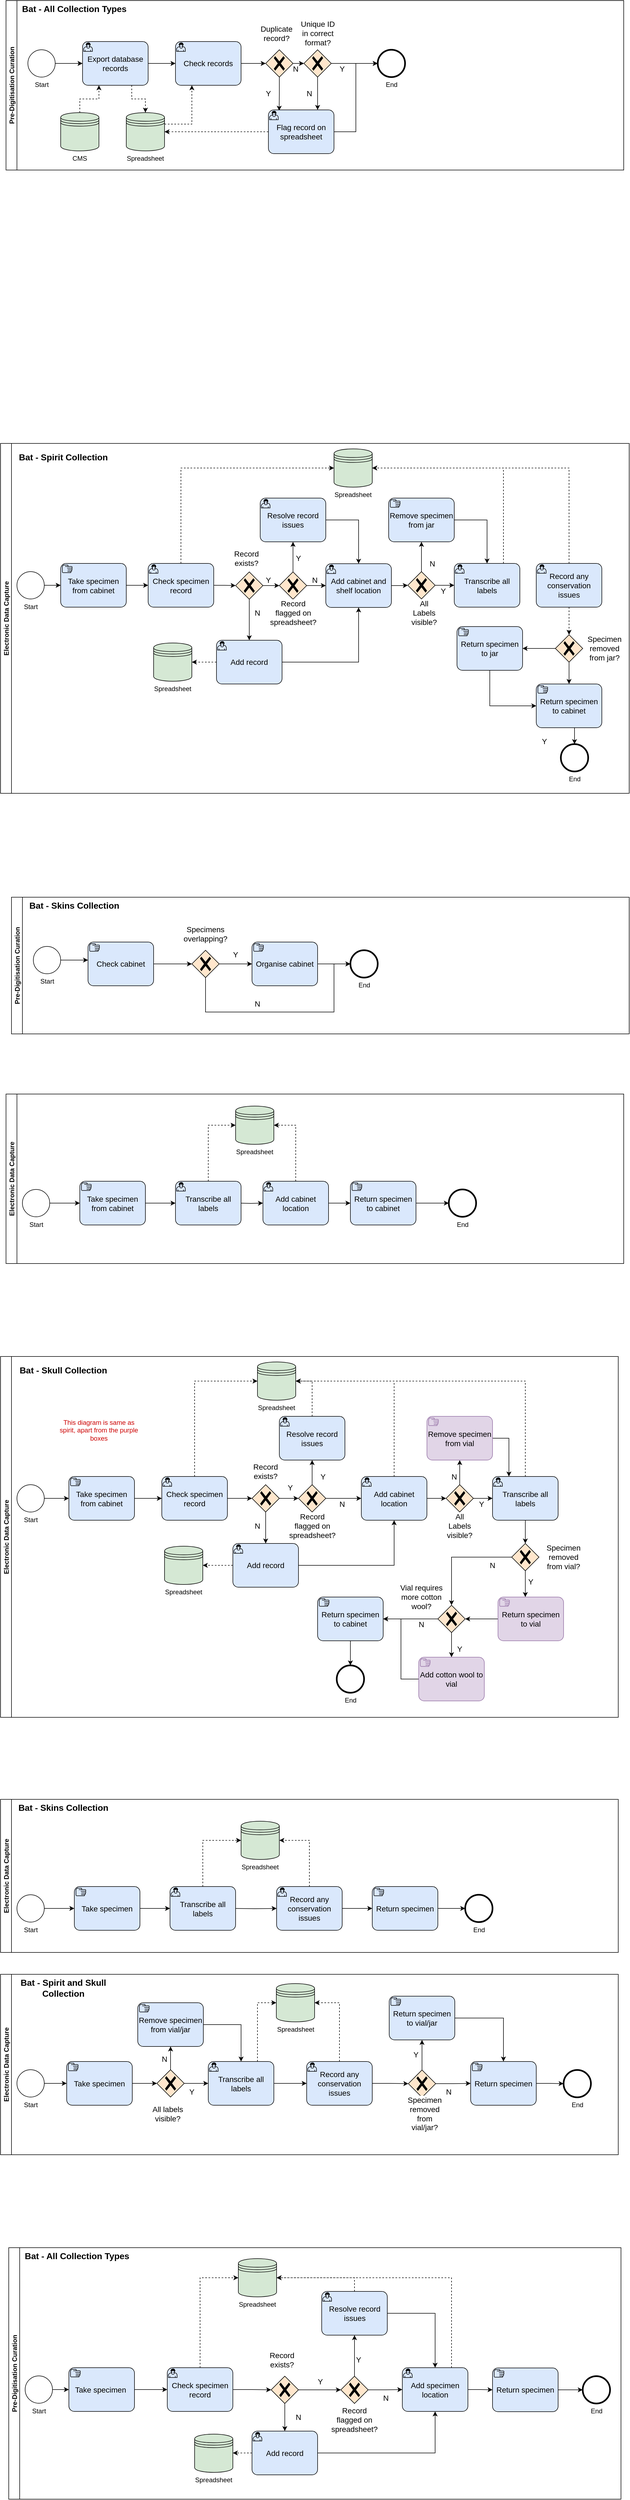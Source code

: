 <mxfile version="15.8.4" type="device"><diagram id="LkY_fb7T63-umDmKY9_L" name="Page-1"><mxGraphModel dx="1422" dy="865" grid="1" gridSize="10" guides="1" tooltips="1" connect="1" arrows="1" fold="1" page="1" pageScale="1" pageWidth="1169" pageHeight="827" math="0" shadow="0"><root><mxCell id="0"/><mxCell id="1" parent="0"/><mxCell id="2iRZGJSHY3PMU5cVkSuP-3" value="Pre-Digitisation Curation" style="swimlane;startSize=20;horizontal=0;" parent="1" vertex="1"><mxGeometry x="20" y="50" width="1130" height="310" as="geometry"/></mxCell><mxCell id="2iRZGJSHY3PMU5cVkSuP-16" style="edgeStyle=orthogonalEdgeStyle;rounded=0;orthogonalLoop=1;jettySize=auto;html=1;exitX=1;exitY=0.5;exitDx=0;exitDy=0;exitPerimeter=0;entryX=0;entryY=0.5;entryDx=0;entryDy=0;entryPerimeter=0;fontSize=12;fontColor=#FFFFFF;" parent="2iRZGJSHY3PMU5cVkSuP-3" source="2iRZGJSHY3PMU5cVkSuP-4" target="2iRZGJSHY3PMU5cVkSuP-12" edge="1"><mxGeometry relative="1" as="geometry"/></mxCell><mxCell id="2iRZGJSHY3PMU5cVkSuP-4" value="Start" style="points=[[0.145,0.145,0],[0.5,0,0],[0.855,0.145,0],[1,0.5,0],[0.855,0.855,0],[0.5,1,0],[0.145,0.855,0],[0,0.5,0]];shape=mxgraph.bpmn.event;html=1;verticalLabelPosition=bottom;labelBackgroundColor=#ffffff;verticalAlign=top;align=center;perimeter=ellipsePerimeter;outlineConnect=0;aspect=fixed;outline=standard;symbol=general;" parent="2iRZGJSHY3PMU5cVkSuP-3" vertex="1"><mxGeometry x="40" y="90" width="50" height="50" as="geometry"/></mxCell><mxCell id="2iRZGJSHY3PMU5cVkSuP-18" style="edgeStyle=orthogonalEdgeStyle;rounded=0;orthogonalLoop=1;jettySize=auto;html=1;exitX=0.75;exitY=1;exitDx=0;exitDy=0;exitPerimeter=0;dashed=1;fontSize=12;fontColor=#FFFFFF;" parent="2iRZGJSHY3PMU5cVkSuP-3" source="2iRZGJSHY3PMU5cVkSuP-12" target="2iRZGJSHY3PMU5cVkSuP-15" edge="1"><mxGeometry relative="1" as="geometry"/></mxCell><mxCell id="2iRZGJSHY3PMU5cVkSuP-21" style="edgeStyle=orthogonalEdgeStyle;rounded=0;orthogonalLoop=1;jettySize=auto;html=1;exitX=1;exitY=0.5;exitDx=0;exitDy=0;exitPerimeter=0;fontSize=12;fontColor=#FFFFFF;" parent="2iRZGJSHY3PMU5cVkSuP-3" source="2iRZGJSHY3PMU5cVkSuP-12" target="2iRZGJSHY3PMU5cVkSuP-19" edge="1"><mxGeometry relative="1" as="geometry"/></mxCell><mxCell id="2iRZGJSHY3PMU5cVkSuP-12" value="Export database records" style="points=[[0.25,0,0],[0.5,0,0],[0.75,0,0],[1,0.25,0],[1,0.5,0],[1,0.75,0],[0.75,1,0],[0.5,1,0],[0.25,1,0],[0,0.75,0],[0,0.5,0],[0,0.25,0]];shape=mxgraph.bpmn.task;whiteSpace=wrap;rectStyle=rounded;size=10;taskMarker=user;fontSize=14;strokeColor=#000000;fillColor=#dae8fc;" parent="2iRZGJSHY3PMU5cVkSuP-3" vertex="1"><mxGeometry x="140" y="75" width="120" height="80" as="geometry"/></mxCell><mxCell id="2iRZGJSHY3PMU5cVkSuP-17" style="edgeStyle=orthogonalEdgeStyle;rounded=0;orthogonalLoop=1;jettySize=auto;html=1;entryX=0.25;entryY=1;entryDx=0;entryDy=0;entryPerimeter=0;fontSize=12;fontColor=#FFFFFF;dashed=1;" parent="2iRZGJSHY3PMU5cVkSuP-3" source="2iRZGJSHY3PMU5cVkSuP-14" target="2iRZGJSHY3PMU5cVkSuP-12" edge="1"><mxGeometry relative="1" as="geometry"/></mxCell><mxCell id="2iRZGJSHY3PMU5cVkSuP-14" value="CMS" style="shape=datastore;whiteSpace=wrap;html=1;labelPosition=center;verticalLabelPosition=bottom;align=center;verticalAlign=top;fontSize=12;strokeColor=#000000;fillColor=#d5e8d4;" parent="2iRZGJSHY3PMU5cVkSuP-3" vertex="1"><mxGeometry x="100" y="205" width="70" height="70" as="geometry"/></mxCell><mxCell id="2iRZGJSHY3PMU5cVkSuP-20" style="edgeStyle=orthogonalEdgeStyle;rounded=0;orthogonalLoop=1;jettySize=auto;html=1;exitX=1;exitY=0.3;exitDx=0;exitDy=0;entryX=0.25;entryY=1;entryDx=0;entryDy=0;entryPerimeter=0;dashed=1;fontSize=12;fontColor=#FFFFFF;" parent="2iRZGJSHY3PMU5cVkSuP-3" source="2iRZGJSHY3PMU5cVkSuP-15" target="2iRZGJSHY3PMU5cVkSuP-19" edge="1"><mxGeometry relative="1" as="geometry"/></mxCell><mxCell id="2iRZGJSHY3PMU5cVkSuP-15" value="Spreadsheet" style="shape=datastore;whiteSpace=wrap;html=1;labelPosition=center;verticalLabelPosition=bottom;align=center;verticalAlign=top;fontSize=12;strokeColor=#000000;fillColor=#d5e8d4;" parent="2iRZGJSHY3PMU5cVkSuP-3" vertex="1"><mxGeometry x="220" y="205" width="70" height="70" as="geometry"/></mxCell><mxCell id="2iRZGJSHY3PMU5cVkSuP-24" style="edgeStyle=orthogonalEdgeStyle;rounded=0;orthogonalLoop=1;jettySize=auto;html=1;exitX=1;exitY=0.5;exitDx=0;exitDy=0;exitPerimeter=0;fontSize=12;fontColor=#FFFFFF;strokeColor=#FFFFFF;startArrow=none;" parent="2iRZGJSHY3PMU5cVkSuP-3" source="2iRZGJSHY3PMU5cVkSuP-5" edge="1"><mxGeometry relative="1" as="geometry"><mxPoint x="740" y="115" as="targetPoint"/></mxGeometry></mxCell><mxCell id="2iRZGJSHY3PMU5cVkSuP-65" style="edgeStyle=orthogonalEdgeStyle;rounded=0;orthogonalLoop=1;jettySize=auto;html=1;exitX=1;exitY=0.5;exitDx=0;exitDy=0;exitPerimeter=0;fontSize=14;fontColor=#000000;strokeColor=#000000;" parent="2iRZGJSHY3PMU5cVkSuP-3" source="2iRZGJSHY3PMU5cVkSuP-19" target="2iRZGJSHY3PMU5cVkSuP-63" edge="1"><mxGeometry relative="1" as="geometry"/></mxCell><mxCell id="2iRZGJSHY3PMU5cVkSuP-19" value="Check records" style="points=[[0.25,0,0],[0.5,0,0],[0.75,0,0],[1,0.25,0],[1,0.5,0],[1,0.75,0],[0.75,1,0],[0.5,1,0],[0.25,1,0],[0,0.75,0],[0,0.5,0],[0,0.25,0]];shape=mxgraph.bpmn.task;whiteSpace=wrap;rectStyle=rounded;size=10;taskMarker=user;fontSize=14;strokeColor=#000000;fillColor=#dae8fc;" parent="2iRZGJSHY3PMU5cVkSuP-3" vertex="1"><mxGeometry x="310" y="75" width="120" height="80" as="geometry"/></mxCell><mxCell id="2iRZGJSHY3PMU5cVkSuP-70" style="edgeStyle=orthogonalEdgeStyle;rounded=0;orthogonalLoop=1;jettySize=auto;html=1;exitX=1;exitY=0.5;exitDx=0;exitDy=0;exitPerimeter=0;fontSize=14;fontColor=#000000;strokeColor=#000000;" parent="2iRZGJSHY3PMU5cVkSuP-3" source="2iRZGJSHY3PMU5cVkSuP-63" target="2iRZGJSHY3PMU5cVkSuP-68" edge="1"><mxGeometry relative="1" as="geometry"/></mxCell><mxCell id="2iRZGJSHY3PMU5cVkSuP-81" style="edgeStyle=orthogonalEdgeStyle;rounded=0;orthogonalLoop=1;jettySize=auto;html=1;entryX=0.164;entryY=0.018;entryDx=0;entryDy=0;entryPerimeter=0;fontSize=14;fontColor=#000000;strokeColor=#000000;" parent="2iRZGJSHY3PMU5cVkSuP-3" source="2iRZGJSHY3PMU5cVkSuP-63" target="2iRZGJSHY3PMU5cVkSuP-11" edge="1"><mxGeometry relative="1" as="geometry"/></mxCell><mxCell id="2iRZGJSHY3PMU5cVkSuP-63" value="" style="points=[[0.25,0.25,0],[0.5,0,0],[0.75,0.25,0],[1,0.5,0],[0.75,0.75,0],[0.5,1,0],[0.25,0.75,0],[0,0.5,0]];shape=mxgraph.bpmn.gateway2;html=1;verticalLabelPosition=bottom;labelBackgroundColor=#FFFFFF;verticalAlign=top;align=center;perimeter=rhombusPerimeter;outlineConnect=0;outline=none;symbol=none;gwType=exclusive;fontSize=14;strokeColor=#000000;fillColor=#ffe6cc;" parent="2iRZGJSHY3PMU5cVkSuP-3" vertex="1"><mxGeometry x="475" y="90" width="50" height="50" as="geometry"/></mxCell><mxCell id="2iRZGJSHY3PMU5cVkSuP-64" value="" style="edgeStyle=orthogonalEdgeStyle;rounded=0;orthogonalLoop=1;jettySize=auto;html=1;exitX=1;exitY=0.5;exitDx=0;exitDy=0;exitPerimeter=0;fontSize=12;fontColor=#FFFFFF;strokeColor=#000000;endArrow=none;" parent="2iRZGJSHY3PMU5cVkSuP-3" source="2iRZGJSHY3PMU5cVkSuP-19" target="2iRZGJSHY3PMU5cVkSuP-63" edge="1"><mxGeometry relative="1" as="geometry"><mxPoint x="470" y="225" as="sourcePoint"/><mxPoint x="780" y="225" as="targetPoint"/></mxGeometry></mxCell><mxCell id="2iRZGJSHY3PMU5cVkSuP-66" value="Duplicate record?" style="text;html=1;strokeColor=none;fillColor=none;align=center;verticalAlign=middle;whiteSpace=wrap;rounded=0;labelBackgroundColor=#FFFFFF;fontSize=14;fontColor=#000000;" parent="2iRZGJSHY3PMU5cVkSuP-3" vertex="1"><mxGeometry x="465" y="45" width="60" height="30" as="geometry"/></mxCell><mxCell id="2iRZGJSHY3PMU5cVkSuP-73" style="edgeStyle=orthogonalEdgeStyle;rounded=0;orthogonalLoop=1;jettySize=auto;html=1;exitX=1;exitY=0.5;exitDx=0;exitDy=0;exitPerimeter=0;fontSize=14;fontColor=#000000;strokeColor=#000000;" parent="2iRZGJSHY3PMU5cVkSuP-3" source="2iRZGJSHY3PMU5cVkSuP-68" target="2iRZGJSHY3PMU5cVkSuP-5" edge="1"><mxGeometry relative="1" as="geometry"/></mxCell><mxCell id="2iRZGJSHY3PMU5cVkSuP-82" style="edgeStyle=orthogonalEdgeStyle;rounded=0;orthogonalLoop=1;jettySize=auto;html=1;exitX=0.5;exitY=1;exitDx=0;exitDy=0;exitPerimeter=0;entryX=0.75;entryY=0;entryDx=0;entryDy=0;entryPerimeter=0;fontSize=14;fontColor=#000000;strokeColor=#000000;" parent="2iRZGJSHY3PMU5cVkSuP-3" source="2iRZGJSHY3PMU5cVkSuP-68" target="2iRZGJSHY3PMU5cVkSuP-11" edge="1"><mxGeometry relative="1" as="geometry"/></mxCell><mxCell id="2iRZGJSHY3PMU5cVkSuP-68" value="" style="points=[[0.25,0.25,0],[0.5,0,0],[0.75,0.25,0],[1,0.5,0],[0.75,0.75,0],[0.5,1,0],[0.25,0.75,0],[0,0.5,0]];shape=mxgraph.bpmn.gateway2;html=1;verticalLabelPosition=bottom;labelBackgroundColor=#FFFFFF;verticalAlign=top;align=center;perimeter=rhombusPerimeter;outlineConnect=0;outline=none;symbol=none;gwType=exclusive;fontSize=14;strokeColor=#000000;fillColor=#ffe6cc;" parent="2iRZGJSHY3PMU5cVkSuP-3" vertex="1"><mxGeometry x="545" y="90" width="50" height="50" as="geometry"/></mxCell><mxCell id="2iRZGJSHY3PMU5cVkSuP-69" value="Unique ID in correct format?" style="text;html=1;strokeColor=none;fillColor=none;align=center;verticalAlign=middle;whiteSpace=wrap;rounded=0;labelBackgroundColor=#FFFFFF;fontSize=14;fontColor=#000000;" parent="2iRZGJSHY3PMU5cVkSuP-3" vertex="1"><mxGeometry x="532.5" y="45" width="75" height="30" as="geometry"/></mxCell><mxCell id="2iRZGJSHY3PMU5cVkSuP-5" value="End" style="points=[[0.145,0.145,0],[0.5,0,0],[0.855,0.145,0],[1,0.5,0],[0.855,0.855,0],[0.5,1,0],[0.145,0.855,0],[0,0.5,0]];shape=mxgraph.bpmn.event;html=1;verticalLabelPosition=bottom;labelBackgroundColor=#ffffff;verticalAlign=top;align=center;perimeter=ellipsePerimeter;outlineConnect=0;aspect=fixed;outline=end;symbol=terminate2;" parent="2iRZGJSHY3PMU5cVkSuP-3" vertex="1"><mxGeometry x="680" y="90" width="50" height="50" as="geometry"/></mxCell><mxCell id="2iRZGJSHY3PMU5cVkSuP-76" style="edgeStyle=orthogonalEdgeStyle;rounded=0;orthogonalLoop=1;jettySize=auto;html=1;exitX=0;exitY=0.5;exitDx=0;exitDy=0;exitPerimeter=0;entryX=1;entryY=0.5;entryDx=0;entryDy=0;fontSize=14;fontColor=#000000;strokeColor=#000000;dashed=1;" parent="2iRZGJSHY3PMU5cVkSuP-3" source="2iRZGJSHY3PMU5cVkSuP-11" target="2iRZGJSHY3PMU5cVkSuP-15" edge="1"><mxGeometry relative="1" as="geometry"/></mxCell><mxCell id="cbhaU_QS3WIDUPqHBRn_-4" style="edgeStyle=orthogonalEdgeStyle;rounded=0;orthogonalLoop=1;jettySize=auto;html=1;exitX=1;exitY=0.5;exitDx=0;exitDy=0;exitPerimeter=0;entryX=0;entryY=0.5;entryDx=0;entryDy=0;entryPerimeter=0;" edge="1" parent="2iRZGJSHY3PMU5cVkSuP-3" source="2iRZGJSHY3PMU5cVkSuP-11" target="2iRZGJSHY3PMU5cVkSuP-5"><mxGeometry relative="1" as="geometry"/></mxCell><mxCell id="2iRZGJSHY3PMU5cVkSuP-11" value="Flag record on spreadsheet" style="points=[[0.25,0,0],[0.5,0,0],[0.75,0,0],[1,0.25,0],[1,0.5,0],[1,0.75,0],[0.75,1,0],[0.5,1,0],[0.25,1,0],[0,0.75,0],[0,0.5,0],[0,0.25,0]];shape=mxgraph.bpmn.task;whiteSpace=wrap;rectStyle=rounded;size=10;taskMarker=user;fontSize=14;strokeColor=#000000;fillColor=#dae8fc;" parent="2iRZGJSHY3PMU5cVkSuP-3" vertex="1"><mxGeometry x="480" y="200" width="120" height="80" as="geometry"/></mxCell><mxCell id="Kp2nHaIDavfxDU4c-CS4-1" value="Bat - All Collection Types" style="text;html=1;strokeColor=none;fillColor=none;align=center;verticalAlign=middle;whiteSpace=wrap;rounded=0;fontStyle=1;fontSize=16;" parent="2iRZGJSHY3PMU5cVkSuP-3" vertex="1"><mxGeometry x="20" width="210" height="30" as="geometry"/></mxCell><mxCell id="cbhaU_QS3WIDUPqHBRn_-1" value="Y" style="text;html=1;strokeColor=none;fillColor=none;align=center;verticalAlign=middle;whiteSpace=wrap;rounded=0;labelBackgroundColor=#FFFFFF;fontSize=14;fontColor=#000000;" vertex="1" parent="2iRZGJSHY3PMU5cVkSuP-3"><mxGeometry x="450" y="155" width="60" height="30" as="geometry"/></mxCell><mxCell id="cbhaU_QS3WIDUPqHBRn_-2" value="N" style="text;html=1;strokeColor=none;fillColor=none;align=center;verticalAlign=middle;whiteSpace=wrap;rounded=0;labelBackgroundColor=#FFFFFF;fontSize=14;fontColor=#000000;" vertex="1" parent="2iRZGJSHY3PMU5cVkSuP-3"><mxGeometry x="525" y="155" width="60" height="30" as="geometry"/></mxCell><mxCell id="cbhaU_QS3WIDUPqHBRn_-3" value="N" style="text;html=1;strokeColor=none;fillColor=none;align=center;verticalAlign=middle;whiteSpace=wrap;rounded=0;labelBackgroundColor=#FFFFFF;fontSize=14;fontColor=#000000;" vertex="1" parent="2iRZGJSHY3PMU5cVkSuP-3"><mxGeometry x="500" y="110" width="60" height="30" as="geometry"/></mxCell><mxCell id="cbhaU_QS3WIDUPqHBRn_-5" value="Y" style="text;html=1;strokeColor=none;fillColor=none;align=center;verticalAlign=middle;whiteSpace=wrap;rounded=0;labelBackgroundColor=#FFFFFF;fontSize=14;fontColor=#000000;" vertex="1" parent="2iRZGJSHY3PMU5cVkSuP-3"><mxGeometry x="585" y="110" width="60" height="30" as="geometry"/></mxCell><mxCell id="2iRZGJSHY3PMU5cVkSuP-6" value="Electronic Data Capture" style="swimlane;startSize=20;horizontal=0;" parent="1" vertex="1"><mxGeometry x="10" y="860" width="1150" height="640" as="geometry"/></mxCell><mxCell id="2iRZGJSHY3PMU5cVkSuP-159" value="Y" style="text;html=1;strokeColor=none;fillColor=none;align=center;verticalAlign=middle;whiteSpace=wrap;rounded=0;labelBackgroundColor=#FFFFFF;fontSize=14;fontColor=#000000;" parent="2iRZGJSHY3PMU5cVkSuP-6" vertex="1"><mxGeometry x="460" y="235" width="60" height="30" as="geometry"/></mxCell><mxCell id="2iRZGJSHY3PMU5cVkSuP-90" style="edgeStyle=orthogonalEdgeStyle;rounded=0;orthogonalLoop=1;jettySize=auto;html=1;exitX=1;exitY=0.5;exitDx=0;exitDy=0;exitPerimeter=0;fontSize=14;fontColor=#000000;strokeColor=#000000;" parent="2iRZGJSHY3PMU5cVkSuP-6" source="2iRZGJSHY3PMU5cVkSuP-28" target="2iRZGJSHY3PMU5cVkSuP-89" edge="1"><mxGeometry relative="1" as="geometry"/></mxCell><mxCell id="2iRZGJSHY3PMU5cVkSuP-28" value="Take specimen from cabinet" style="points=[[0.25,0,0],[0.5,0,0],[0.75,0,0],[1,0.25,0],[1,0.5,0],[1,0.75,0],[0.75,1,0],[0.5,1,0],[0.25,1,0],[0,0.75,0],[0,0.5,0],[0,0.25,0]];shape=mxgraph.bpmn.task;whiteSpace=wrap;rectStyle=rounded;size=10;taskMarker=manual;fontSize=14;fillColor=#dae8fc;strokeColor=#000000;" parent="2iRZGJSHY3PMU5cVkSuP-6" vertex="1"><mxGeometry x="110" y="219.5" width="120" height="80" as="geometry"/></mxCell><mxCell id="2iRZGJSHY3PMU5cVkSuP-29" style="edgeStyle=orthogonalEdgeStyle;rounded=0;orthogonalLoop=1;jettySize=auto;html=1;exitX=1;exitY=0.5;exitDx=0;exitDy=0;exitPerimeter=0;entryX=0;entryY=0.5;entryDx=0;entryDy=0;entryPerimeter=0;fontSize=14;fontColor=#FFFFFF;strokeColor=#000000;" parent="2iRZGJSHY3PMU5cVkSuP-6" source="2iRZGJSHY3PMU5cVkSuP-9" target="2iRZGJSHY3PMU5cVkSuP-28" edge="1"><mxGeometry relative="1" as="geometry"/></mxCell><mxCell id="2iRZGJSHY3PMU5cVkSuP-9" value="Start" style="points=[[0.145,0.145,0],[0.5,0,0],[0.855,0.145,0],[1,0.5,0],[0.855,0.855,0],[0.5,1,0],[0.145,0.855,0],[0,0.5,0]];shape=mxgraph.bpmn.event;html=1;verticalLabelPosition=bottom;labelBackgroundColor=#ffffff;verticalAlign=top;align=center;perimeter=ellipsePerimeter;outlineConnect=0;aspect=fixed;outline=standard;symbol=general;" parent="2iRZGJSHY3PMU5cVkSuP-6" vertex="1"><mxGeometry x="30" y="234.5" width="50" height="50" as="geometry"/></mxCell><mxCell id="2iRZGJSHY3PMU5cVkSuP-150" style="edgeStyle=orthogonalEdgeStyle;rounded=0;orthogonalLoop=1;jettySize=auto;html=1;exitX=1;exitY=0.5;exitDx=0;exitDy=0;exitPerimeter=0;entryX=0;entryY=0.5;entryDx=0;entryDy=0;entryPerimeter=0;fontSize=14;fontColor=#000000;strokeColor=#000000;" parent="2iRZGJSHY3PMU5cVkSuP-6" source="2iRZGJSHY3PMU5cVkSuP-30" target="2iRZGJSHY3PMU5cVkSuP-39" edge="1"><mxGeometry relative="1" as="geometry"/></mxCell><mxCell id="1vfOjdlJjiAdtaP2tfx8-143" style="edgeStyle=orthogonalEdgeStyle;rounded=0;orthogonalLoop=1;jettySize=auto;html=1;exitX=0.5;exitY=0;exitDx=0;exitDy=0;exitPerimeter=0;entryX=0.5;entryY=1;entryDx=0;entryDy=0;entryPerimeter=0;" parent="2iRZGJSHY3PMU5cVkSuP-6" source="2iRZGJSHY3PMU5cVkSuP-30" target="2iRZGJSHY3PMU5cVkSuP-33" edge="1"><mxGeometry relative="1" as="geometry"/></mxCell><mxCell id="2iRZGJSHY3PMU5cVkSuP-30" value="" style="points=[[0.25,0.25,0],[0.5,0,0],[0.75,0.25,0],[1,0.5,0],[0.75,0.75,0],[0.5,1,0],[0.25,0.75,0],[0,0.5,0]];shape=mxgraph.bpmn.gateway2;html=1;verticalLabelPosition=bottom;labelBackgroundColor=#FFFFFF;verticalAlign=top;align=center;perimeter=rhombusPerimeter;outlineConnect=0;outline=none;symbol=none;gwType=exclusive;fontSize=14;strokeColor=#000000;fillColor=#ffe6cc;" parent="2iRZGJSHY3PMU5cVkSuP-6" vertex="1"><mxGeometry x="745" y="234.5" width="50" height="50" as="geometry"/></mxCell><mxCell id="2iRZGJSHY3PMU5cVkSuP-32" value="All Labels visible?" style="text;html=1;strokeColor=none;fillColor=none;align=center;verticalAlign=middle;whiteSpace=wrap;rounded=0;labelBackgroundColor=#FFFFFF;fontSize=14;fontColor=#000000;" parent="2iRZGJSHY3PMU5cVkSuP-6" vertex="1"><mxGeometry x="745" y="295" width="60" height="30" as="geometry"/></mxCell><mxCell id="2iRZGJSHY3PMU5cVkSuP-152" style="edgeStyle=orthogonalEdgeStyle;rounded=0;orthogonalLoop=1;jettySize=auto;html=1;exitX=1;exitY=0.5;exitDx=0;exitDy=0;exitPerimeter=0;entryX=0.5;entryY=0;entryDx=0;entryDy=0;entryPerimeter=0;fontSize=14;fontColor=#000000;strokeColor=#000000;" parent="2iRZGJSHY3PMU5cVkSuP-6" source="2iRZGJSHY3PMU5cVkSuP-33" target="2iRZGJSHY3PMU5cVkSuP-39" edge="1"><mxGeometry relative="1" as="geometry"/></mxCell><mxCell id="2iRZGJSHY3PMU5cVkSuP-33" value="Remove specimen from jar" style="points=[[0.25,0,0],[0.5,0,0],[0.75,0,0],[1,0.25,0],[1,0.5,0],[1,0.75,0],[0.75,1,0],[0.5,1,0],[0.25,1,0],[0,0.75,0],[0,0.5,0],[0,0.25,0]];shape=mxgraph.bpmn.task;whiteSpace=wrap;rectStyle=rounded;size=10;taskMarker=manual;fontSize=14;fillColor=#dae8fc;strokeColor=#000000;" parent="2iRZGJSHY3PMU5cVkSuP-6" vertex="1"><mxGeometry x="710" y="100" width="120" height="80" as="geometry"/></mxCell><mxCell id="1vfOjdlJjiAdtaP2tfx8-148" style="edgeStyle=orthogonalEdgeStyle;rounded=0;orthogonalLoop=1;jettySize=auto;html=1;exitX=0.75;exitY=0;exitDx=0;exitDy=0;exitPerimeter=0;entryX=1;entryY=0.5;entryDx=0;entryDy=0;dashed=1;" parent="2iRZGJSHY3PMU5cVkSuP-6" source="2iRZGJSHY3PMU5cVkSuP-39" target="2iRZGJSHY3PMU5cVkSuP-140" edge="1"><mxGeometry relative="1" as="geometry"/></mxCell><mxCell id="2iRZGJSHY3PMU5cVkSuP-39" value="Transcribe all labels" style="points=[[0.25,0,0],[0.5,0,0],[0.75,0,0],[1,0.25,0],[1,0.5,0],[1,0.75,0],[0.75,1,0],[0.5,1,0],[0.25,1,0],[0,0.75,0],[0,0.5,0],[0,0.25,0]];shape=mxgraph.bpmn.task;whiteSpace=wrap;rectStyle=rounded;size=10;taskMarker=user;fontSize=14;strokeColor=#000000;fillColor=#dae8fc;" parent="2iRZGJSHY3PMU5cVkSuP-6" vertex="1"><mxGeometry x="830" y="219.5" width="120" height="80" as="geometry"/></mxCell><mxCell id="2iRZGJSHY3PMU5cVkSuP-41" value="Y" style="text;html=1;strokeColor=none;fillColor=none;align=center;verticalAlign=middle;whiteSpace=wrap;rounded=0;labelBackgroundColor=#FFFFFF;fontSize=14;fontColor=#000000;" parent="2iRZGJSHY3PMU5cVkSuP-6" vertex="1"><mxGeometry x="780" y="255" width="60" height="30" as="geometry"/></mxCell><mxCell id="2iRZGJSHY3PMU5cVkSuP-42" value="N" style="text;html=1;strokeColor=none;fillColor=none;align=center;verticalAlign=middle;whiteSpace=wrap;rounded=0;labelBackgroundColor=#FFFFFF;fontSize=14;fontColor=#000000;" parent="2iRZGJSHY3PMU5cVkSuP-6" vertex="1"><mxGeometry x="760" y="204.5" width="60" height="30" as="geometry"/></mxCell><mxCell id="2iRZGJSHY3PMU5cVkSuP-98" style="edgeStyle=orthogonalEdgeStyle;rounded=0;orthogonalLoop=1;jettySize=auto;html=1;exitX=0.5;exitY=1;exitDx=0;exitDy=0;exitPerimeter=0;fontSize=14;fontColor=#000000;strokeColor=#000000;" parent="2iRZGJSHY3PMU5cVkSuP-6" source="2iRZGJSHY3PMU5cVkSuP-87" target="2iRZGJSHY3PMU5cVkSuP-93" edge="1"><mxGeometry relative="1" as="geometry"/></mxCell><mxCell id="1vfOjdlJjiAdtaP2tfx8-142" style="edgeStyle=orthogonalEdgeStyle;rounded=0;orthogonalLoop=1;jettySize=auto;html=1;exitX=1;exitY=0.5;exitDx=0;exitDy=0;exitPerimeter=0;entryX=0;entryY=0.5;entryDx=0;entryDy=0;entryPerimeter=0;" parent="2iRZGJSHY3PMU5cVkSuP-6" source="2iRZGJSHY3PMU5cVkSuP-87" target="2iRZGJSHY3PMU5cVkSuP-94" edge="1"><mxGeometry relative="1" as="geometry"/></mxCell><mxCell id="2iRZGJSHY3PMU5cVkSuP-87" value="" style="points=[[0.25,0.25,0],[0.5,0,0],[0.75,0.25,0],[1,0.5,0],[0.75,0.75,0],[0.5,1,0],[0.25,0.75,0],[0,0.5,0]];shape=mxgraph.bpmn.gateway2;html=1;verticalLabelPosition=bottom;labelBackgroundColor=#FFFFFF;verticalAlign=top;align=center;perimeter=rhombusPerimeter;outlineConnect=0;outline=none;symbol=none;gwType=exclusive;fontSize=14;strokeColor=#000000;fillColor=#ffe6cc;" parent="2iRZGJSHY3PMU5cVkSuP-6" vertex="1"><mxGeometry x="430" y="235" width="50" height="50" as="geometry"/></mxCell><mxCell id="2iRZGJSHY3PMU5cVkSuP-88" value="Record exists?" style="text;html=1;strokeColor=none;fillColor=none;align=center;verticalAlign=middle;whiteSpace=wrap;rounded=0;labelBackgroundColor=#FFFFFF;fontSize=14;fontColor=#000000;" parent="2iRZGJSHY3PMU5cVkSuP-6" vertex="1"><mxGeometry x="420" y="195" width="60" height="30" as="geometry"/></mxCell><mxCell id="2iRZGJSHY3PMU5cVkSuP-96" style="edgeStyle=orthogonalEdgeStyle;rounded=0;orthogonalLoop=1;jettySize=auto;html=1;exitX=1;exitY=0.5;exitDx=0;exitDy=0;exitPerimeter=0;entryX=0;entryY=0.5;entryDx=0;entryDy=0;entryPerimeter=0;fontSize=14;fontColor=#000000;strokeColor=#000000;" parent="2iRZGJSHY3PMU5cVkSuP-6" source="2iRZGJSHY3PMU5cVkSuP-89" target="2iRZGJSHY3PMU5cVkSuP-87" edge="1"><mxGeometry relative="1" as="geometry"/></mxCell><mxCell id="2iRZGJSHY3PMU5cVkSuP-141" style="edgeStyle=orthogonalEdgeStyle;rounded=0;orthogonalLoop=1;jettySize=auto;html=1;exitX=0.5;exitY=0;exitDx=0;exitDy=0;exitPerimeter=0;entryX=0;entryY=0.5;entryDx=0;entryDy=0;fontSize=14;fontColor=#000000;strokeColor=#000000;dashed=1;" parent="2iRZGJSHY3PMU5cVkSuP-6" source="2iRZGJSHY3PMU5cVkSuP-89" target="2iRZGJSHY3PMU5cVkSuP-140" edge="1"><mxGeometry relative="1" as="geometry"><mxPoint x="440" y="60" as="targetPoint"/></mxGeometry></mxCell><mxCell id="2iRZGJSHY3PMU5cVkSuP-89" value="Check specimen record" style="points=[[0.25,0,0],[0.5,0,0],[0.75,0,0],[1,0.25,0],[1,0.5,0],[1,0.75,0],[0.75,1,0],[0.5,1,0],[0.25,1,0],[0,0.75,0],[0,0.5,0],[0,0.25,0]];shape=mxgraph.bpmn.task;whiteSpace=wrap;rectStyle=rounded;size=10;taskMarker=user;fontSize=14;strokeColor=#000000;fillColor=#dae8fc;" parent="2iRZGJSHY3PMU5cVkSuP-6" vertex="1"><mxGeometry x="270" y="219.5" width="120" height="80" as="geometry"/></mxCell><mxCell id="2iRZGJSHY3PMU5cVkSuP-151" style="edgeStyle=orthogonalEdgeStyle;rounded=0;orthogonalLoop=1;jettySize=auto;html=1;exitX=0;exitY=0.5;exitDx=0;exitDy=0;exitPerimeter=0;fontSize=14;fontColor=#000000;strokeColor=#000000;dashed=1;" parent="2iRZGJSHY3PMU5cVkSuP-6" source="2iRZGJSHY3PMU5cVkSuP-93" target="2iRZGJSHY3PMU5cVkSuP-99" edge="1"><mxGeometry relative="1" as="geometry"/></mxCell><mxCell id="2iRZGJSHY3PMU5cVkSuP-158" style="edgeStyle=orthogonalEdgeStyle;rounded=0;orthogonalLoop=1;jettySize=auto;html=1;exitX=1;exitY=0.5;exitDx=0;exitDy=0;exitPerimeter=0;fontSize=14;fontColor=#000000;strokeColor=#000000;" parent="2iRZGJSHY3PMU5cVkSuP-6" source="2iRZGJSHY3PMU5cVkSuP-93" target="2iRZGJSHY3PMU5cVkSuP-139" edge="1"><mxGeometry relative="1" as="geometry"/></mxCell><mxCell id="2iRZGJSHY3PMU5cVkSuP-93" value="Add record" style="points=[[0.25,0,0],[0.5,0,0],[0.75,0,0],[1,0.25,0],[1,0.5,0],[1,0.75,0],[0.75,1,0],[0.5,1,0],[0.25,1,0],[0,0.75,0],[0,0.5,0],[0,0.25,0]];shape=mxgraph.bpmn.task;whiteSpace=wrap;rectStyle=rounded;size=10;taskMarker=user;fontSize=14;strokeColor=#000000;fillColor=#dae8fc;" parent="2iRZGJSHY3PMU5cVkSuP-6" vertex="1"><mxGeometry x="395" y="360" width="120" height="80" as="geometry"/></mxCell><mxCell id="2iRZGJSHY3PMU5cVkSuP-144" style="edgeStyle=orthogonalEdgeStyle;rounded=0;orthogonalLoop=1;jettySize=auto;html=1;exitX=0.5;exitY=0;exitDx=0;exitDy=0;exitPerimeter=0;entryX=0.5;entryY=1;entryDx=0;entryDy=0;entryPerimeter=0;fontSize=14;fontColor=#000000;strokeColor=#000000;" parent="2iRZGJSHY3PMU5cVkSuP-6" source="2iRZGJSHY3PMU5cVkSuP-94" target="2iRZGJSHY3PMU5cVkSuP-102" edge="1"><mxGeometry relative="1" as="geometry"/></mxCell><mxCell id="2iRZGJSHY3PMU5cVkSuP-145" style="edgeStyle=orthogonalEdgeStyle;rounded=0;orthogonalLoop=1;jettySize=auto;html=1;exitX=1;exitY=0.5;exitDx=0;exitDy=0;exitPerimeter=0;fontSize=14;fontColor=#000000;strokeColor=#000000;" parent="2iRZGJSHY3PMU5cVkSuP-6" source="2iRZGJSHY3PMU5cVkSuP-94" target="2iRZGJSHY3PMU5cVkSuP-139" edge="1"><mxGeometry relative="1" as="geometry"/></mxCell><mxCell id="2iRZGJSHY3PMU5cVkSuP-94" value="" style="points=[[0.25,0.25,0],[0.5,0,0],[0.75,0.25,0],[1,0.5,0],[0.75,0.75,0],[0.5,1,0],[0.25,0.75,0],[0,0.5,0]];shape=mxgraph.bpmn.gateway2;html=1;verticalLabelPosition=bottom;labelBackgroundColor=#FFFFFF;verticalAlign=top;align=center;perimeter=rhombusPerimeter;outlineConnect=0;outline=none;symbol=none;gwType=exclusive;fontSize=14;strokeColor=#000000;fillColor=#ffe6cc;" parent="2iRZGJSHY3PMU5cVkSuP-6" vertex="1"><mxGeometry x="510" y="235" width="50" height="50" as="geometry"/></mxCell><mxCell id="2iRZGJSHY3PMU5cVkSuP-95" value="Record flagged on spreadsheet?" style="text;html=1;strokeColor=none;fillColor=none;align=center;verticalAlign=middle;whiteSpace=wrap;rounded=0;labelBackgroundColor=#FFFFFF;fontSize=14;fontColor=#000000;" parent="2iRZGJSHY3PMU5cVkSuP-6" vertex="1"><mxGeometry x="497.5" y="295" width="75" height="30" as="geometry"/></mxCell><mxCell id="2iRZGJSHY3PMU5cVkSuP-99" value="Spreadsheet" style="shape=datastore;whiteSpace=wrap;html=1;labelPosition=center;verticalLabelPosition=bottom;align=center;verticalAlign=top;fontSize=12;strokeColor=#000000;fillColor=#d5e8d4;" parent="2iRZGJSHY3PMU5cVkSuP-6" vertex="1"><mxGeometry x="280" y="365" width="70" height="70" as="geometry"/></mxCell><mxCell id="1vfOjdlJjiAdtaP2tfx8-139" style="edgeStyle=orthogonalEdgeStyle;rounded=0;orthogonalLoop=1;jettySize=auto;html=1;exitX=1;exitY=0.5;exitDx=0;exitDy=0;exitPerimeter=0;entryX=0.5;entryY=0;entryDx=0;entryDy=0;entryPerimeter=0;" parent="2iRZGJSHY3PMU5cVkSuP-6" source="2iRZGJSHY3PMU5cVkSuP-102" target="2iRZGJSHY3PMU5cVkSuP-139" edge="1"><mxGeometry relative="1" as="geometry"/></mxCell><mxCell id="2iRZGJSHY3PMU5cVkSuP-102" value="Resolve record issues" style="points=[[0.25,0,0],[0.5,0,0],[0.75,0,0],[1,0.25,0],[1,0.5,0],[1,0.75,0],[0.75,1,0],[0.5,1,0],[0.25,1,0],[0,0.75,0],[0,0.5,0],[0,0.25,0]];shape=mxgraph.bpmn.task;whiteSpace=wrap;rectStyle=rounded;size=10;taskMarker=user;fontSize=14;strokeColor=#000000;fillColor=#dae8fc;" parent="2iRZGJSHY3PMU5cVkSuP-6" vertex="1"><mxGeometry x="475" y="100" width="120" height="80" as="geometry"/></mxCell><mxCell id="2iRZGJSHY3PMU5cVkSuP-148" style="edgeStyle=orthogonalEdgeStyle;rounded=0;orthogonalLoop=1;jettySize=auto;html=1;exitX=1;exitY=0.5;exitDx=0;exitDy=0;exitPerimeter=0;fontSize=14;fontColor=#000000;strokeColor=#000000;" parent="2iRZGJSHY3PMU5cVkSuP-6" source="2iRZGJSHY3PMU5cVkSuP-139" target="2iRZGJSHY3PMU5cVkSuP-30" edge="1"><mxGeometry relative="1" as="geometry"/></mxCell><mxCell id="2iRZGJSHY3PMU5cVkSuP-139" value="Add cabinet and shelf location" style="points=[[0.25,0,0],[0.5,0,0],[0.75,0,0],[1,0.25,0],[1,0.5,0],[1,0.75,0],[0.75,1,0],[0.5,1,0],[0.25,1,0],[0,0.75,0],[0,0.5,0],[0,0.25,0]];shape=mxgraph.bpmn.task;whiteSpace=wrap;rectStyle=rounded;size=10;taskMarker=user;fontSize=14;strokeColor=#000000;fillColor=#dae8fc;" parent="2iRZGJSHY3PMU5cVkSuP-6" vertex="1"><mxGeometry x="595" y="220" width="120" height="80" as="geometry"/></mxCell><mxCell id="2iRZGJSHY3PMU5cVkSuP-140" value="Spreadsheet" style="shape=datastore;whiteSpace=wrap;html=1;labelPosition=center;verticalLabelPosition=bottom;align=center;verticalAlign=top;fontSize=12;strokeColor=#000000;fillColor=#d5e8d4;" parent="2iRZGJSHY3PMU5cVkSuP-6" vertex="1"><mxGeometry x="610" y="10" width="70" height="70" as="geometry"/></mxCell><mxCell id="2iRZGJSHY3PMU5cVkSuP-153" value="Y" style="text;html=1;strokeColor=none;fillColor=none;align=center;verticalAlign=middle;whiteSpace=wrap;rounded=0;labelBackgroundColor=#FFFFFF;fontSize=14;fontColor=#000000;" parent="2iRZGJSHY3PMU5cVkSuP-6" vertex="1"><mxGeometry x="515" y="195" width="60" height="30" as="geometry"/></mxCell><mxCell id="2iRZGJSHY3PMU5cVkSuP-155" value="N" style="text;html=1;strokeColor=none;fillColor=none;align=center;verticalAlign=middle;whiteSpace=wrap;rounded=0;labelBackgroundColor=#FFFFFF;fontSize=14;fontColor=#000000;" parent="2iRZGJSHY3PMU5cVkSuP-6" vertex="1"><mxGeometry x="440" y="295" width="60" height="30" as="geometry"/></mxCell><mxCell id="2iRZGJSHY3PMU5cVkSuP-157" value="N" style="text;html=1;strokeColor=none;fillColor=none;align=center;verticalAlign=middle;whiteSpace=wrap;rounded=0;labelBackgroundColor=#FFFFFF;fontSize=14;fontColor=#000000;" parent="2iRZGJSHY3PMU5cVkSuP-6" vertex="1"><mxGeometry x="545" y="234.5" width="60" height="30" as="geometry"/></mxCell><mxCell id="1vfOjdlJjiAdtaP2tfx8-136" style="edgeStyle=orthogonalEdgeStyle;rounded=0;orthogonalLoop=1;jettySize=auto;html=1;exitX=0.5;exitY=1;exitDx=0;exitDy=0;exitPerimeter=0;entryX=0.5;entryY=0;entryDx=0;entryDy=0;entryPerimeter=0;dashed=1;" parent="2iRZGJSHY3PMU5cVkSuP-6" source="2iRZGJSHY3PMU5cVkSuP-164" target="2iRZGJSHY3PMU5cVkSuP-214" edge="1"><mxGeometry relative="1" as="geometry"/></mxCell><mxCell id="1vfOjdlJjiAdtaP2tfx8-150" style="edgeStyle=orthogonalEdgeStyle;rounded=0;orthogonalLoop=1;jettySize=auto;html=1;exitX=0.5;exitY=0;exitDx=0;exitDy=0;exitPerimeter=0;entryX=1;entryY=0.5;entryDx=0;entryDy=0;dashed=1;" parent="2iRZGJSHY3PMU5cVkSuP-6" source="2iRZGJSHY3PMU5cVkSuP-164" target="2iRZGJSHY3PMU5cVkSuP-140" edge="1"><mxGeometry relative="1" as="geometry"/></mxCell><mxCell id="2iRZGJSHY3PMU5cVkSuP-164" value="Record any conservation issues" style="points=[[0.25,0,0],[0.5,0,0],[0.75,0,0],[1,0.25,0],[1,0.5,0],[1,0.75,0],[0.75,1,0],[0.5,1,0],[0.25,1,0],[0,0.75,0],[0,0.5,0],[0,0.25,0]];shape=mxgraph.bpmn.task;whiteSpace=wrap;rectStyle=rounded;size=10;taskMarker=user;fontSize=14;strokeColor=#000000;fillColor=#dae8fc;" parent="2iRZGJSHY3PMU5cVkSuP-6" vertex="1"><mxGeometry x="980" y="219.5" width="120" height="80" as="geometry"/></mxCell><mxCell id="1vfOjdlJjiAdtaP2tfx8-144" style="edgeStyle=orthogonalEdgeStyle;rounded=0;orthogonalLoop=1;jettySize=auto;html=1;exitX=0;exitY=0.5;exitDx=0;exitDy=0;exitPerimeter=0;entryX=1;entryY=0.5;entryDx=0;entryDy=0;entryPerimeter=0;" parent="2iRZGJSHY3PMU5cVkSuP-6" source="2iRZGJSHY3PMU5cVkSuP-214" target="2iRZGJSHY3PMU5cVkSuP-219" edge="1"><mxGeometry relative="1" as="geometry"/></mxCell><mxCell id="1vfOjdlJjiAdtaP2tfx8-147" style="edgeStyle=orthogonalEdgeStyle;rounded=0;orthogonalLoop=1;jettySize=auto;html=1;exitX=0.5;exitY=1;exitDx=0;exitDy=0;exitPerimeter=0;" parent="2iRZGJSHY3PMU5cVkSuP-6" source="2iRZGJSHY3PMU5cVkSuP-214" target="2iRZGJSHY3PMU5cVkSuP-222" edge="1"><mxGeometry relative="1" as="geometry"/></mxCell><mxCell id="2iRZGJSHY3PMU5cVkSuP-214" value="" style="points=[[0.25,0.25,0],[0.5,0,0],[0.75,0.25,0],[1,0.5,0],[0.75,0.75,0],[0.5,1,0],[0.25,0.75,0],[0,0.5,0]];shape=mxgraph.bpmn.gateway2;html=1;verticalLabelPosition=bottom;labelBackgroundColor=#FFFFFF;verticalAlign=top;align=center;perimeter=rhombusPerimeter;outlineConnect=0;outline=none;symbol=none;gwType=exclusive;fontSize=14;strokeColor=#000000;fillColor=#ffe6cc;" parent="2iRZGJSHY3PMU5cVkSuP-6" vertex="1"><mxGeometry x="1015" y="350" width="50" height="50" as="geometry"/></mxCell><mxCell id="2iRZGJSHY3PMU5cVkSuP-215" value="Specimen removed from jar?" style="text;html=1;strokeColor=none;fillColor=none;align=center;verticalAlign=middle;whiteSpace=wrap;rounded=0;labelBackgroundColor=#FFFFFF;fontSize=14;fontColor=#000000;" parent="2iRZGJSHY3PMU5cVkSuP-6" vertex="1"><mxGeometry x="1075" y="360" width="60" height="30" as="geometry"/></mxCell><mxCell id="1vfOjdlJjiAdtaP2tfx8-145" style="edgeStyle=orthogonalEdgeStyle;rounded=0;orthogonalLoop=1;jettySize=auto;html=1;exitX=0.5;exitY=1;exitDx=0;exitDy=0;exitPerimeter=0;entryX=0;entryY=0.5;entryDx=0;entryDy=0;entryPerimeter=0;" parent="2iRZGJSHY3PMU5cVkSuP-6" source="2iRZGJSHY3PMU5cVkSuP-219" target="2iRZGJSHY3PMU5cVkSuP-222" edge="1"><mxGeometry relative="1" as="geometry"/></mxCell><mxCell id="2iRZGJSHY3PMU5cVkSuP-219" value="Return specimen to jar" style="points=[[0.25,0,0],[0.5,0,0],[0.75,0,0],[1,0.25,0],[1,0.5,0],[1,0.75,0],[0.75,1,0],[0.5,1,0],[0.25,1,0],[0,0.75,0],[0,0.5,0],[0,0.25,0]];shape=mxgraph.bpmn.task;whiteSpace=wrap;rectStyle=rounded;size=10;taskMarker=manual;fontSize=14;fillColor=#dae8fc;strokeColor=#000000;" parent="2iRZGJSHY3PMU5cVkSuP-6" vertex="1"><mxGeometry x="835" y="335" width="120" height="80" as="geometry"/></mxCell><mxCell id="1vfOjdlJjiAdtaP2tfx8-146" style="edgeStyle=orthogonalEdgeStyle;rounded=0;orthogonalLoop=1;jettySize=auto;html=1;exitX=0.5;exitY=1;exitDx=0;exitDy=0;exitPerimeter=0;entryX=0.5;entryY=0;entryDx=0;entryDy=0;entryPerimeter=0;" parent="2iRZGJSHY3PMU5cVkSuP-6" source="2iRZGJSHY3PMU5cVkSuP-222" target="2iRZGJSHY3PMU5cVkSuP-225" edge="1"><mxGeometry relative="1" as="geometry"/></mxCell><mxCell id="2iRZGJSHY3PMU5cVkSuP-222" value="Return specimen to cabinet" style="points=[[0.25,0,0],[0.5,0,0],[0.75,0,0],[1,0.25,0],[1,0.5,0],[1,0.75,0],[0.75,1,0],[0.5,1,0],[0.25,1,0],[0,0.75,0],[0,0.5,0],[0,0.25,0]];shape=mxgraph.bpmn.task;whiteSpace=wrap;rectStyle=rounded;size=10;taskMarker=manual;fontSize=14;fillColor=#dae8fc;strokeColor=#000000;" parent="2iRZGJSHY3PMU5cVkSuP-6" vertex="1"><mxGeometry x="980" y="440" width="120" height="80" as="geometry"/></mxCell><mxCell id="2iRZGJSHY3PMU5cVkSuP-225" value="End" style="points=[[0.145,0.145,0],[0.5,0,0],[0.855,0.145,0],[1,0.5,0],[0.855,0.855,0],[0.5,1,0],[0.145,0.855,0],[0,0.5,0]];shape=mxgraph.bpmn.event;html=1;verticalLabelPosition=bottom;labelBackgroundColor=#ffffff;verticalAlign=top;align=center;perimeter=ellipsePerimeter;outlineConnect=0;aspect=fixed;outline=end;symbol=terminate2;" parent="2iRZGJSHY3PMU5cVkSuP-6" vertex="1"><mxGeometry x="1025" y="550" width="50" height="50" as="geometry"/></mxCell><mxCell id="2iRZGJSHY3PMU5cVkSuP-230" value="Y" style="text;html=1;strokeColor=none;fillColor=none;align=center;verticalAlign=middle;whiteSpace=wrap;rounded=0;labelBackgroundColor=#FFFFFF;fontSize=14;fontColor=#000000;" parent="2iRZGJSHY3PMU5cVkSuP-6" vertex="1"><mxGeometry x="965" y="530" width="60" height="30" as="geometry"/></mxCell><mxCell id="2iRZGJSHY3PMU5cVkSuP-7" value="Bat - Spirit Collection" style="text;html=1;strokeColor=none;fillColor=none;align=center;verticalAlign=middle;whiteSpace=wrap;rounded=0;fontStyle=1;fontSize=16;" parent="2iRZGJSHY3PMU5cVkSuP-6" vertex="1"><mxGeometry x="10" y="10" width="210" height="30" as="geometry"/></mxCell><mxCell id="4EV4Jmv4U7GwONyE_C2B-81" value="Electronic Data Capture" style="swimlane;startSize=20;horizontal=0;" parent="1" vertex="1"><mxGeometry x="10" y="2530" width="1130" height="660" as="geometry"/></mxCell><mxCell id="4EV4Jmv4U7GwONyE_C2B-82" style="edgeStyle=orthogonalEdgeStyle;rounded=0;orthogonalLoop=1;jettySize=auto;html=1;exitX=1;exitY=0.5;exitDx=0;exitDy=0;exitPerimeter=0;fontSize=14;fontColor=#000000;strokeColor=#000000;" parent="4EV4Jmv4U7GwONyE_C2B-81" source="4EV4Jmv4U7GwONyE_C2B-83" target="4EV4Jmv4U7GwONyE_C2B-105" edge="1"><mxGeometry relative="1" as="geometry"/></mxCell><mxCell id="4EV4Jmv4U7GwONyE_C2B-83" value="Take specimen from cabinet" style="points=[[0.25,0,0],[0.5,0,0],[0.75,0,0],[1,0.25,0],[1,0.5,0],[1,0.75,0],[0.75,1,0],[0.5,1,0],[0.25,1,0],[0,0.75,0],[0,0.5,0],[0,0.25,0]];shape=mxgraph.bpmn.task;whiteSpace=wrap;rectStyle=rounded;size=10;taskMarker=manual;fontSize=14;fillColor=#dae8fc;strokeColor=#000000;" parent="4EV4Jmv4U7GwONyE_C2B-81" vertex="1"><mxGeometry x="125" y="219.5" width="120" height="80" as="geometry"/></mxCell><mxCell id="4EV4Jmv4U7GwONyE_C2B-84" style="edgeStyle=orthogonalEdgeStyle;rounded=0;orthogonalLoop=1;jettySize=auto;html=1;exitX=1;exitY=0.5;exitDx=0;exitDy=0;exitPerimeter=0;entryX=0;entryY=0.5;entryDx=0;entryDy=0;entryPerimeter=0;fontSize=14;fontColor=#FFFFFF;strokeColor=#000000;" parent="4EV4Jmv4U7GwONyE_C2B-81" source="4EV4Jmv4U7GwONyE_C2B-85" target="4EV4Jmv4U7GwONyE_C2B-83" edge="1"><mxGeometry relative="1" as="geometry"/></mxCell><mxCell id="4EV4Jmv4U7GwONyE_C2B-85" value="Start" style="points=[[0.145,0.145,0],[0.5,0,0],[0.855,0.145,0],[1,0.5,0],[0.855,0.855,0],[0.5,1,0],[0.145,0.855,0],[0,0.5,0]];shape=mxgraph.bpmn.event;html=1;verticalLabelPosition=bottom;labelBackgroundColor=#ffffff;verticalAlign=top;align=center;perimeter=ellipsePerimeter;outlineConnect=0;aspect=fixed;outline=standard;symbol=general;" parent="4EV4Jmv4U7GwONyE_C2B-81" vertex="1"><mxGeometry x="30" y="234.5" width="50" height="50" as="geometry"/></mxCell><mxCell id="4EV4Jmv4U7GwONyE_C2B-86" style="edgeStyle=orthogonalEdgeStyle;rounded=0;orthogonalLoop=1;jettySize=auto;html=1;exitX=0.5;exitY=0;exitDx=0;exitDy=0;exitPerimeter=0;entryX=0.5;entryY=1;entryDx=0;entryDy=0;entryPerimeter=0;fontSize=14;fontColor=#000000;strokeColor=#000000;" parent="4EV4Jmv4U7GwONyE_C2B-81" source="4EV4Jmv4U7GwONyE_C2B-88" target="4EV4Jmv4U7GwONyE_C2B-91" edge="1"><mxGeometry relative="1" as="geometry"/></mxCell><mxCell id="4EV4Jmv4U7GwONyE_C2B-87" style="edgeStyle=orthogonalEdgeStyle;rounded=0;orthogonalLoop=1;jettySize=auto;html=1;exitX=1;exitY=0.5;exitDx=0;exitDy=0;exitPerimeter=0;entryX=0;entryY=0.5;entryDx=0;entryDy=0;entryPerimeter=0;fontSize=14;fontColor=#000000;strokeColor=#000000;" parent="4EV4Jmv4U7GwONyE_C2B-81" source="4EV4Jmv4U7GwONyE_C2B-88" target="4EV4Jmv4U7GwONyE_C2B-93" edge="1"><mxGeometry relative="1" as="geometry"/></mxCell><mxCell id="4EV4Jmv4U7GwONyE_C2B-88" value="" style="points=[[0.25,0.25,0],[0.5,0,0],[0.75,0.25,0],[1,0.5,0],[0.75,0.75,0],[0.5,1,0],[0.25,0.75,0],[0,0.5,0]];shape=mxgraph.bpmn.gateway2;html=1;verticalLabelPosition=bottom;labelBackgroundColor=#FFFFFF;verticalAlign=top;align=center;perimeter=rhombusPerimeter;outlineConnect=0;outline=none;symbol=none;gwType=exclusive;fontSize=14;strokeColor=#000000;fillColor=#ffe6cc;" parent="4EV4Jmv4U7GwONyE_C2B-81" vertex="1"><mxGeometry x="815" y="234.5" width="50" height="50" as="geometry"/></mxCell><mxCell id="4EV4Jmv4U7GwONyE_C2B-89" value="All Labels visible?" style="text;html=1;strokeColor=none;fillColor=none;align=center;verticalAlign=middle;whiteSpace=wrap;rounded=0;labelBackgroundColor=#FFFFFF;fontSize=14;fontColor=#000000;" parent="4EV4Jmv4U7GwONyE_C2B-81" vertex="1"><mxGeometry x="810" y="295" width="60" height="30" as="geometry"/></mxCell><mxCell id="4EV4Jmv4U7GwONyE_C2B-90" style="edgeStyle=orthogonalEdgeStyle;rounded=0;orthogonalLoop=1;jettySize=auto;html=1;exitX=1;exitY=0.5;exitDx=0;exitDy=0;exitPerimeter=0;entryX=0.25;entryY=0;entryDx=0;entryDy=0;entryPerimeter=0;fontSize=14;fontColor=#000000;strokeColor=#000000;" parent="4EV4Jmv4U7GwONyE_C2B-81" source="4EV4Jmv4U7GwONyE_C2B-91" target="4EV4Jmv4U7GwONyE_C2B-93" edge="1"><mxGeometry relative="1" as="geometry"/></mxCell><mxCell id="4EV4Jmv4U7GwONyE_C2B-91" value="Remove specimen from vial" style="points=[[0.25,0,0],[0.5,0,0],[0.75,0,0],[1,0.25,0],[1,0.5,0],[1,0.75,0],[0.75,1,0],[0.5,1,0],[0.25,1,0],[0,0.75,0],[0,0.5,0],[0,0.25,0]];shape=mxgraph.bpmn.task;whiteSpace=wrap;rectStyle=rounded;size=10;taskMarker=manual;fontSize=14;fillColor=#e1d5e7;strokeColor=#9673a6;" parent="4EV4Jmv4U7GwONyE_C2B-81" vertex="1"><mxGeometry x="780" y="109.5" width="120" height="80" as="geometry"/></mxCell><mxCell id="4EV4Jmv4U7GwONyE_C2B-92" style="edgeStyle=orthogonalEdgeStyle;rounded=0;orthogonalLoop=1;jettySize=auto;html=1;exitX=0.5;exitY=1;exitDx=0;exitDy=0;exitPerimeter=0;entryX=0.5;entryY=0;entryDx=0;entryDy=0;entryPerimeter=0;fontSize=14;fontColor=#000000;strokeColor=#000000;" parent="4EV4Jmv4U7GwONyE_C2B-81" source="4EV4Jmv4U7GwONyE_C2B-93" target="4EV4Jmv4U7GwONyE_C2B-98" edge="1"><mxGeometry relative="1" as="geometry"/></mxCell><mxCell id="4EV4Jmv4U7GwONyE_C2B-93" value="Transcribe all labels" style="points=[[0.25,0,0],[0.5,0,0],[0.75,0,0],[1,0.25,0],[1,0.5,0],[1,0.75,0],[0.75,1,0],[0.5,1,0],[0.25,1,0],[0,0.75,0],[0,0.5,0],[0,0.25,0]];shape=mxgraph.bpmn.task;whiteSpace=wrap;rectStyle=rounded;size=10;taskMarker=user;fontSize=14;strokeColor=#000000;fillColor=#dae8fc;" parent="4EV4Jmv4U7GwONyE_C2B-81" vertex="1"><mxGeometry x="900" y="219.5" width="120" height="80" as="geometry"/></mxCell><mxCell id="4EV4Jmv4U7GwONyE_C2B-94" value="Y" style="text;html=1;strokeColor=none;fillColor=none;align=center;verticalAlign=middle;whiteSpace=wrap;rounded=0;labelBackgroundColor=#FFFFFF;fontSize=14;fontColor=#000000;" parent="4EV4Jmv4U7GwONyE_C2B-81" vertex="1"><mxGeometry x="850" y="255" width="60" height="30" as="geometry"/></mxCell><mxCell id="4EV4Jmv4U7GwONyE_C2B-95" value="N" style="text;html=1;strokeColor=none;fillColor=none;align=center;verticalAlign=middle;whiteSpace=wrap;rounded=0;labelBackgroundColor=#FFFFFF;fontSize=14;fontColor=#000000;" parent="4EV4Jmv4U7GwONyE_C2B-81" vertex="1"><mxGeometry x="800" y="204.5" width="60" height="30" as="geometry"/></mxCell><mxCell id="4EV4Jmv4U7GwONyE_C2B-96" style="edgeStyle=orthogonalEdgeStyle;rounded=0;orthogonalLoop=1;jettySize=auto;html=1;exitX=0.5;exitY=1;exitDx=0;exitDy=0;exitPerimeter=0;entryX=0.5;entryY=0;entryDx=0;entryDy=0;entryPerimeter=0;fontSize=14;fontColor=#000000;strokeColor=#000000;" parent="4EV4Jmv4U7GwONyE_C2B-81" source="4EV4Jmv4U7GwONyE_C2B-98" edge="1"><mxGeometry relative="1" as="geometry"><mxPoint x="960" y="440" as="targetPoint"/></mxGeometry></mxCell><mxCell id="4EV4Jmv4U7GwONyE_C2B-97" style="edgeStyle=orthogonalEdgeStyle;rounded=0;orthogonalLoop=1;jettySize=auto;html=1;exitX=0;exitY=0.5;exitDx=0;exitDy=0;exitPerimeter=0;entryX=0.5;entryY=0;entryDx=0;entryDy=0;entryPerimeter=0;fontSize=14;fontColor=#000000;strokeColor=#000000;" parent="4EV4Jmv4U7GwONyE_C2B-81" source="4EV4Jmv4U7GwONyE_C2B-98" target="4EV4Jmv4U7GwONyE_C2B-129" edge="1"><mxGeometry relative="1" as="geometry"/></mxCell><mxCell id="4EV4Jmv4U7GwONyE_C2B-98" value="" style="points=[[0.25,0.25,0],[0.5,0,0],[0.75,0.25,0],[1,0.5,0],[0.75,0.75,0],[0.5,1,0],[0.25,0.75,0],[0,0.5,0]];shape=mxgraph.bpmn.gateway2;html=1;verticalLabelPosition=bottom;labelBackgroundColor=#FFFFFF;verticalAlign=top;align=center;perimeter=rhombusPerimeter;outlineConnect=0;outline=none;symbol=none;gwType=exclusive;fontSize=14;strokeColor=#000000;fillColor=#ffe6cc;" parent="4EV4Jmv4U7GwONyE_C2B-81" vertex="1"><mxGeometry x="935" y="342" width="50" height="50" as="geometry"/></mxCell><mxCell id="4EV4Jmv4U7GwONyE_C2B-99" style="edgeStyle=orthogonalEdgeStyle;rounded=0;orthogonalLoop=1;jettySize=auto;html=1;exitX=1;exitY=0.5;exitDx=0;exitDy=0;exitPerimeter=0;entryX=0;entryY=0.5;entryDx=0;entryDy=0;entryPerimeter=0;fontSize=14;fontColor=#000000;strokeColor=#000000;" parent="4EV4Jmv4U7GwONyE_C2B-81" source="4EV4Jmv4U7GwONyE_C2B-101" target="4EV4Jmv4U7GwONyE_C2B-111" edge="1"><mxGeometry relative="1" as="geometry"/></mxCell><mxCell id="4EV4Jmv4U7GwONyE_C2B-100" style="edgeStyle=orthogonalEdgeStyle;rounded=0;orthogonalLoop=1;jettySize=auto;html=1;exitX=0.5;exitY=1;exitDx=0;exitDy=0;exitPerimeter=0;fontSize=14;fontColor=#000000;strokeColor=#000000;" parent="4EV4Jmv4U7GwONyE_C2B-81" source="4EV4Jmv4U7GwONyE_C2B-101" target="4EV4Jmv4U7GwONyE_C2B-108" edge="1"><mxGeometry relative="1" as="geometry"/></mxCell><mxCell id="4EV4Jmv4U7GwONyE_C2B-101" value="" style="points=[[0.25,0.25,0],[0.5,0,0],[0.75,0.25,0],[1,0.5,0],[0.75,0.75,0],[0.5,1,0],[0.25,0.75,0],[0,0.5,0]];shape=mxgraph.bpmn.gateway2;html=1;verticalLabelPosition=bottom;labelBackgroundColor=#FFFFFF;verticalAlign=top;align=center;perimeter=rhombusPerimeter;outlineConnect=0;outline=none;symbol=none;gwType=exclusive;fontSize=14;strokeColor=#000000;fillColor=#ffe6cc;" parent="4EV4Jmv4U7GwONyE_C2B-81" vertex="1"><mxGeometry x="460" y="234.5" width="50" height="50" as="geometry"/></mxCell><mxCell id="4EV4Jmv4U7GwONyE_C2B-102" value="Record exists?" style="text;html=1;strokeColor=none;fillColor=none;align=center;verticalAlign=middle;whiteSpace=wrap;rounded=0;labelBackgroundColor=#FFFFFF;fontSize=14;fontColor=#000000;" parent="4EV4Jmv4U7GwONyE_C2B-81" vertex="1"><mxGeometry x="455" y="195" width="60" height="30" as="geometry"/></mxCell><mxCell id="4EV4Jmv4U7GwONyE_C2B-103" style="edgeStyle=orthogonalEdgeStyle;rounded=0;orthogonalLoop=1;jettySize=auto;html=1;exitX=1;exitY=0.5;exitDx=0;exitDy=0;exitPerimeter=0;entryX=0;entryY=0.5;entryDx=0;entryDy=0;entryPerimeter=0;fontSize=14;fontColor=#000000;strokeColor=#000000;" parent="4EV4Jmv4U7GwONyE_C2B-81" source="4EV4Jmv4U7GwONyE_C2B-105" target="4EV4Jmv4U7GwONyE_C2B-101" edge="1"><mxGeometry relative="1" as="geometry"/></mxCell><mxCell id="4EV4Jmv4U7GwONyE_C2B-104" style="edgeStyle=orthogonalEdgeStyle;rounded=0;orthogonalLoop=1;jettySize=auto;html=1;exitX=0.5;exitY=0;exitDx=0;exitDy=0;exitPerimeter=0;entryX=0;entryY=0.5;entryDx=0;entryDy=0;fontSize=14;fontColor=#000000;strokeColor=#000000;dashed=1;" parent="4EV4Jmv4U7GwONyE_C2B-81" source="4EV4Jmv4U7GwONyE_C2B-105" target="4EV4Jmv4U7GwONyE_C2B-119" edge="1"><mxGeometry relative="1" as="geometry"><mxPoint x="440" y="60" as="targetPoint"/></mxGeometry></mxCell><mxCell id="4EV4Jmv4U7GwONyE_C2B-105" value="Check specimen record" style="points=[[0.25,0,0],[0.5,0,0],[0.75,0,0],[1,0.25,0],[1,0.5,0],[1,0.75,0],[0.75,1,0],[0.5,1,0],[0.25,1,0],[0,0.75,0],[0,0.5,0],[0,0.25,0]];shape=mxgraph.bpmn.task;whiteSpace=wrap;rectStyle=rounded;size=10;taskMarker=user;fontSize=14;strokeColor=#000000;fillColor=#dae8fc;" parent="4EV4Jmv4U7GwONyE_C2B-81" vertex="1"><mxGeometry x="295" y="219.5" width="120" height="80" as="geometry"/></mxCell><mxCell id="4EV4Jmv4U7GwONyE_C2B-106" style="edgeStyle=orthogonalEdgeStyle;rounded=0;orthogonalLoop=1;jettySize=auto;html=1;exitX=0;exitY=0.5;exitDx=0;exitDy=0;exitPerimeter=0;fontSize=14;fontColor=#000000;strokeColor=#000000;dashed=1;" parent="4EV4Jmv4U7GwONyE_C2B-81" source="4EV4Jmv4U7GwONyE_C2B-108" target="4EV4Jmv4U7GwONyE_C2B-113" edge="1"><mxGeometry relative="1" as="geometry"/></mxCell><mxCell id="4EV4Jmv4U7GwONyE_C2B-107" style="edgeStyle=orthogonalEdgeStyle;rounded=0;orthogonalLoop=1;jettySize=auto;html=1;exitX=1;exitY=0.5;exitDx=0;exitDy=0;exitPerimeter=0;fontSize=14;fontColor=#000000;strokeColor=#000000;" parent="4EV4Jmv4U7GwONyE_C2B-81" source="4EV4Jmv4U7GwONyE_C2B-108" target="4EV4Jmv4U7GwONyE_C2B-118" edge="1"><mxGeometry relative="1" as="geometry"/></mxCell><mxCell id="4EV4Jmv4U7GwONyE_C2B-108" value="Add record" style="points=[[0.25,0,0],[0.5,0,0],[0.75,0,0],[1,0.25,0],[1,0.5,0],[1,0.75,0],[0.75,1,0],[0.5,1,0],[0.25,1,0],[0,0.75,0],[0,0.5,0],[0,0.25,0]];shape=mxgraph.bpmn.task;whiteSpace=wrap;rectStyle=rounded;size=10;taskMarker=user;fontSize=14;strokeColor=#000000;fillColor=#dae8fc;" parent="4EV4Jmv4U7GwONyE_C2B-81" vertex="1"><mxGeometry x="425" y="342" width="120" height="80" as="geometry"/></mxCell><mxCell id="4EV4Jmv4U7GwONyE_C2B-109" style="edgeStyle=orthogonalEdgeStyle;rounded=0;orthogonalLoop=1;jettySize=auto;html=1;exitX=0.5;exitY=0;exitDx=0;exitDy=0;exitPerimeter=0;entryX=0.5;entryY=1;entryDx=0;entryDy=0;entryPerimeter=0;fontSize=14;fontColor=#000000;strokeColor=#000000;" parent="4EV4Jmv4U7GwONyE_C2B-81" source="4EV4Jmv4U7GwONyE_C2B-111" target="4EV4Jmv4U7GwONyE_C2B-115" edge="1"><mxGeometry relative="1" as="geometry"/></mxCell><mxCell id="4EV4Jmv4U7GwONyE_C2B-110" style="edgeStyle=orthogonalEdgeStyle;rounded=0;orthogonalLoop=1;jettySize=auto;html=1;exitX=1;exitY=0.5;exitDx=0;exitDy=0;exitPerimeter=0;fontSize=14;fontColor=#000000;strokeColor=#000000;" parent="4EV4Jmv4U7GwONyE_C2B-81" source="4EV4Jmv4U7GwONyE_C2B-111" target="4EV4Jmv4U7GwONyE_C2B-118" edge="1"><mxGeometry relative="1" as="geometry"/></mxCell><mxCell id="4EV4Jmv4U7GwONyE_C2B-111" value="" style="points=[[0.25,0.25,0],[0.5,0,0],[0.75,0.25,0],[1,0.5,0],[0.75,0.75,0],[0.5,1,0],[0.25,0.75,0],[0,0.5,0]];shape=mxgraph.bpmn.gateway2;html=1;verticalLabelPosition=bottom;labelBackgroundColor=#FFFFFF;verticalAlign=top;align=center;perimeter=rhombusPerimeter;outlineConnect=0;outline=none;symbol=none;gwType=exclusive;fontSize=14;strokeColor=#000000;fillColor=#ffe6cc;" parent="4EV4Jmv4U7GwONyE_C2B-81" vertex="1"><mxGeometry x="545" y="234.5" width="50" height="50" as="geometry"/></mxCell><mxCell id="4EV4Jmv4U7GwONyE_C2B-112" value="Record flagged on spreadsheet?" style="text;html=1;strokeColor=none;fillColor=none;align=center;verticalAlign=middle;whiteSpace=wrap;rounded=0;labelBackgroundColor=#FFFFFF;fontSize=14;fontColor=#000000;" parent="4EV4Jmv4U7GwONyE_C2B-81" vertex="1"><mxGeometry x="532.5" y="295" width="75" height="30" as="geometry"/></mxCell><mxCell id="4EV4Jmv4U7GwONyE_C2B-113" value="Spreadsheet" style="shape=datastore;whiteSpace=wrap;html=1;labelPosition=center;verticalLabelPosition=bottom;align=center;verticalAlign=top;fontSize=12;strokeColor=#000000;fillColor=#d5e8d4;" parent="4EV4Jmv4U7GwONyE_C2B-81" vertex="1"><mxGeometry x="300" y="347" width="70" height="70" as="geometry"/></mxCell><mxCell id="4EV4Jmv4U7GwONyE_C2B-114" style="edgeStyle=orthogonalEdgeStyle;rounded=0;orthogonalLoop=1;jettySize=auto;html=1;exitX=0.5;exitY=0;exitDx=0;exitDy=0;exitPerimeter=0;entryX=1;entryY=0.5;entryDx=0;entryDy=0;fontSize=14;fontColor=#000000;strokeColor=#000000;dashed=1;" parent="4EV4Jmv4U7GwONyE_C2B-81" source="4EV4Jmv4U7GwONyE_C2B-115" target="4EV4Jmv4U7GwONyE_C2B-119" edge="1"><mxGeometry relative="1" as="geometry"/></mxCell><mxCell id="4EV4Jmv4U7GwONyE_C2B-115" value="Resolve record issues" style="points=[[0.25,0,0],[0.5,0,0],[0.75,0,0],[1,0.25,0],[1,0.5,0],[1,0.75,0],[0.75,1,0],[0.5,1,0],[0.25,1,0],[0,0.75,0],[0,0.5,0],[0,0.25,0]];shape=mxgraph.bpmn.task;whiteSpace=wrap;rectStyle=rounded;size=10;taskMarker=user;fontSize=14;strokeColor=#000000;fillColor=#dae8fc;" parent="4EV4Jmv4U7GwONyE_C2B-81" vertex="1"><mxGeometry x="510" y="109.5" width="120" height="80" as="geometry"/></mxCell><mxCell id="4EV4Jmv4U7GwONyE_C2B-116" style="edgeStyle=orthogonalEdgeStyle;rounded=0;orthogonalLoop=1;jettySize=auto;html=1;exitX=0.5;exitY=0;exitDx=0;exitDy=0;exitPerimeter=0;entryX=1;entryY=0.5;entryDx=0;entryDy=0;dashed=1;fontSize=14;fontColor=#000000;strokeColor=#000000;" parent="4EV4Jmv4U7GwONyE_C2B-81" source="4EV4Jmv4U7GwONyE_C2B-118" target="4EV4Jmv4U7GwONyE_C2B-119" edge="1"><mxGeometry relative="1" as="geometry"><mxPoint x="510" y="60" as="targetPoint"/><Array as="points"><mxPoint x="720" y="45"/></Array></mxGeometry></mxCell><mxCell id="4EV4Jmv4U7GwONyE_C2B-117" style="edgeStyle=orthogonalEdgeStyle;rounded=0;orthogonalLoop=1;jettySize=auto;html=1;exitX=1;exitY=0.5;exitDx=0;exitDy=0;exitPerimeter=0;fontSize=14;fontColor=#000000;strokeColor=#000000;" parent="4EV4Jmv4U7GwONyE_C2B-81" source="4EV4Jmv4U7GwONyE_C2B-118" target="4EV4Jmv4U7GwONyE_C2B-88" edge="1"><mxGeometry relative="1" as="geometry"/></mxCell><mxCell id="4EV4Jmv4U7GwONyE_C2B-118" value="Add cabinet location" style="points=[[0.25,0,0],[0.5,0,0],[0.75,0,0],[1,0.25,0],[1,0.5,0],[1,0.75,0],[0.75,1,0],[0.5,1,0],[0.25,1,0],[0,0.75,0],[0,0.5,0],[0,0.25,0]];shape=mxgraph.bpmn.task;whiteSpace=wrap;rectStyle=rounded;size=10;taskMarker=user;fontSize=14;strokeColor=#000000;fillColor=#dae8fc;" parent="4EV4Jmv4U7GwONyE_C2B-81" vertex="1"><mxGeometry x="660" y="219.5" width="120" height="80" as="geometry"/></mxCell><mxCell id="4EV4Jmv4U7GwONyE_C2B-119" value="Spreadsheet" style="shape=datastore;whiteSpace=wrap;html=1;labelPosition=center;verticalLabelPosition=bottom;align=center;verticalAlign=top;fontSize=12;strokeColor=#000000;fillColor=#d5e8d4;" parent="4EV4Jmv4U7GwONyE_C2B-81" vertex="1"><mxGeometry x="470" y="10" width="70" height="70" as="geometry"/></mxCell><mxCell id="4EV4Jmv4U7GwONyE_C2B-120" value="Y" style="text;html=1;strokeColor=none;fillColor=none;align=center;verticalAlign=middle;whiteSpace=wrap;rounded=0;labelBackgroundColor=#FFFFFF;fontSize=14;fontColor=#000000;" parent="4EV4Jmv4U7GwONyE_C2B-81" vertex="1"><mxGeometry x="560" y="204.5" width="60" height="30" as="geometry"/></mxCell><mxCell id="4EV4Jmv4U7GwONyE_C2B-121" value="N" style="text;html=1;strokeColor=none;fillColor=none;align=center;verticalAlign=middle;whiteSpace=wrap;rounded=0;labelBackgroundColor=#FFFFFF;fontSize=14;fontColor=#000000;" parent="4EV4Jmv4U7GwONyE_C2B-81" vertex="1"><mxGeometry x="440" y="295" width="60" height="30" as="geometry"/></mxCell><mxCell id="4EV4Jmv4U7GwONyE_C2B-122" value="N" style="text;html=1;strokeColor=none;fillColor=none;align=center;verticalAlign=middle;whiteSpace=wrap;rounded=0;labelBackgroundColor=#FFFFFF;fontSize=14;fontColor=#000000;" parent="4EV4Jmv4U7GwONyE_C2B-81" vertex="1"><mxGeometry x="595" y="255" width="60" height="30" as="geometry"/></mxCell><mxCell id="4EV4Jmv4U7GwONyE_C2B-123" value="Y" style="text;html=1;strokeColor=none;fillColor=none;align=center;verticalAlign=middle;whiteSpace=wrap;rounded=0;labelBackgroundColor=#FFFFFF;fontSize=14;fontColor=#000000;" parent="4EV4Jmv4U7GwONyE_C2B-81" vertex="1"><mxGeometry x="500" y="225" width="60" height="30" as="geometry"/></mxCell><mxCell id="4EV4Jmv4U7GwONyE_C2B-124" style="edgeStyle=orthogonalEdgeStyle;rounded=0;orthogonalLoop=1;jettySize=auto;html=1;exitX=0.5;exitY=0;exitDx=0;exitDy=0;exitPerimeter=0;dashed=1;fontSize=14;fontColor=#000000;strokeColor=#000000;entryX=1;entryY=0.5;entryDx=0;entryDy=0;" parent="4EV4Jmv4U7GwONyE_C2B-81" source="4EV4Jmv4U7GwONyE_C2B-93" target="4EV4Jmv4U7GwONyE_C2B-119" edge="1"><mxGeometry relative="1" as="geometry"><mxPoint x="540" y="40" as="targetPoint"/><Array as="points"><mxPoint x="960" y="45"/></Array></mxGeometry></mxCell><mxCell id="4EV4Jmv4U7GwONyE_C2B-125" value="Specimen removed from vial?" style="text;html=1;strokeColor=none;fillColor=none;align=center;verticalAlign=middle;whiteSpace=wrap;rounded=0;labelBackgroundColor=#FFFFFF;fontSize=14;fontColor=#000000;" parent="4EV4Jmv4U7GwONyE_C2B-81" vertex="1"><mxGeometry x="1000" y="352" width="60" height="30" as="geometry"/></mxCell><mxCell id="4EV4Jmv4U7GwONyE_C2B-126" style="edgeStyle=orthogonalEdgeStyle;rounded=0;orthogonalLoop=1;jettySize=auto;html=1;exitX=0;exitY=0.5;exitDx=0;exitDy=0;exitPerimeter=0;fontSize=14;fontColor=#000000;strokeColor=#000000;" parent="4EV4Jmv4U7GwONyE_C2B-81" source="4EV4Jmv4U7GwONyE_C2B-140" target="4EV4Jmv4U7GwONyE_C2B-129" edge="1"><mxGeometry relative="1" as="geometry"><mxPoint x="900" y="480" as="sourcePoint"/></mxGeometry></mxCell><mxCell id="4EV4Jmv4U7GwONyE_C2B-127" style="edgeStyle=orthogonalEdgeStyle;rounded=0;orthogonalLoop=1;jettySize=auto;html=1;exitX=0.5;exitY=1;exitDx=0;exitDy=0;exitPerimeter=0;entryX=0.5;entryY=0;entryDx=0;entryDy=0;entryPerimeter=0;fontSize=14;fontColor=#000000;strokeColor=#000000;" parent="4EV4Jmv4U7GwONyE_C2B-81" source="4EV4Jmv4U7GwONyE_C2B-129" target="4EV4Jmv4U7GwONyE_C2B-132" edge="1"><mxGeometry relative="1" as="geometry"/></mxCell><mxCell id="4EV4Jmv4U7GwONyE_C2B-128" style="edgeStyle=orthogonalEdgeStyle;rounded=0;orthogonalLoop=1;jettySize=auto;html=1;exitX=0;exitY=0.5;exitDx=0;exitDy=0;exitPerimeter=0;fontSize=14;fontColor=#000000;strokeColor=#000000;" parent="4EV4Jmv4U7GwONyE_C2B-81" source="4EV4Jmv4U7GwONyE_C2B-129" target="4EV4Jmv4U7GwONyE_C2B-134" edge="1"><mxGeometry relative="1" as="geometry"/></mxCell><mxCell id="4EV4Jmv4U7GwONyE_C2B-129" value="" style="points=[[0.25,0.25,0],[0.5,0,0],[0.75,0.25,0],[1,0.5,0],[0.75,0.75,0],[0.5,1,0],[0.25,0.75,0],[0,0.5,0]];shape=mxgraph.bpmn.gateway2;html=1;verticalLabelPosition=bottom;labelBackgroundColor=#FFFFFF;verticalAlign=top;align=center;perimeter=rhombusPerimeter;outlineConnect=0;outline=none;symbol=none;gwType=exclusive;fontSize=14;strokeColor=#000000;fillColor=#ffe6cc;" parent="4EV4Jmv4U7GwONyE_C2B-81" vertex="1"><mxGeometry x="800" y="455" width="50" height="50" as="geometry"/></mxCell><mxCell id="4EV4Jmv4U7GwONyE_C2B-130" value="Vial requires more cotton wool?" style="text;html=1;strokeColor=none;fillColor=none;align=center;verticalAlign=middle;whiteSpace=wrap;rounded=0;labelBackgroundColor=#FFFFFF;fontSize=14;fontColor=#000000;" parent="4EV4Jmv4U7GwONyE_C2B-81" vertex="1"><mxGeometry x="730" y="425" width="80" height="30" as="geometry"/></mxCell><mxCell id="4EV4Jmv4U7GwONyE_C2B-131" style="edgeStyle=orthogonalEdgeStyle;rounded=0;orthogonalLoop=1;jettySize=auto;html=1;exitX=0;exitY=0.5;exitDx=0;exitDy=0;exitPerimeter=0;entryX=1;entryY=0.5;entryDx=0;entryDy=0;entryPerimeter=0;fontSize=14;fontColor=#000000;strokeColor=#000000;" parent="4EV4Jmv4U7GwONyE_C2B-81" source="4EV4Jmv4U7GwONyE_C2B-132" target="4EV4Jmv4U7GwONyE_C2B-134" edge="1"><mxGeometry relative="1" as="geometry"/></mxCell><mxCell id="4EV4Jmv4U7GwONyE_C2B-132" value="Add cotton wool to vial" style="points=[[0.25,0,0],[0.5,0,0],[0.75,0,0],[1,0.25,0],[1,0.5,0],[1,0.75,0],[0.75,1,0],[0.5,1,0],[0.25,1,0],[0,0.75,0],[0,0.5,0],[0,0.25,0]];shape=mxgraph.bpmn.task;whiteSpace=wrap;rectStyle=rounded;size=10;taskMarker=manual;fontSize=14;fillColor=#e1d5e7;strokeColor=#9673a6;" parent="4EV4Jmv4U7GwONyE_C2B-81" vertex="1"><mxGeometry x="765" y="550" width="120" height="80" as="geometry"/></mxCell><mxCell id="4EV4Jmv4U7GwONyE_C2B-133" style="edgeStyle=orthogonalEdgeStyle;rounded=0;orthogonalLoop=1;jettySize=auto;html=1;exitX=0.5;exitY=1;exitDx=0;exitDy=0;exitPerimeter=0;entryX=0.5;entryY=0;entryDx=0;entryDy=0;entryPerimeter=0;fontSize=14;fontColor=#000000;strokeColor=#000000;" parent="4EV4Jmv4U7GwONyE_C2B-81" source="4EV4Jmv4U7GwONyE_C2B-134" target="4EV4Jmv4U7GwONyE_C2B-135" edge="1"><mxGeometry relative="1" as="geometry"/></mxCell><mxCell id="4EV4Jmv4U7GwONyE_C2B-134" value="Return specimen to cabinet" style="points=[[0.25,0,0],[0.5,0,0],[0.75,0,0],[1,0.25,0],[1,0.5,0],[1,0.75,0],[0.75,1,0],[0.5,1,0],[0.25,1,0],[0,0.75,0],[0,0.5,0],[0,0.25,0]];shape=mxgraph.bpmn.task;whiteSpace=wrap;rectStyle=rounded;size=10;taskMarker=manual;fontSize=14;fillColor=#dae8fc;strokeColor=#000000;" parent="4EV4Jmv4U7GwONyE_C2B-81" vertex="1"><mxGeometry x="580" y="440" width="120" height="80" as="geometry"/></mxCell><mxCell id="4EV4Jmv4U7GwONyE_C2B-135" value="End" style="points=[[0.145,0.145,0],[0.5,0,0],[0.855,0.145,0],[1,0.5,0],[0.855,0.855,0],[0.5,1,0],[0.145,0.855,0],[0,0.5,0]];shape=mxgraph.bpmn.event;html=1;verticalLabelPosition=bottom;labelBackgroundColor=#ffffff;verticalAlign=top;align=center;perimeter=ellipsePerimeter;outlineConnect=0;aspect=fixed;outline=end;symbol=terminate2;" parent="4EV4Jmv4U7GwONyE_C2B-81" vertex="1"><mxGeometry x="615" y="565" width="50" height="50" as="geometry"/></mxCell><mxCell id="4EV4Jmv4U7GwONyE_C2B-136" value="Y" style="text;html=1;strokeColor=none;fillColor=none;align=center;verticalAlign=middle;whiteSpace=wrap;rounded=0;labelBackgroundColor=#FFFFFF;fontSize=14;fontColor=#000000;" parent="4EV4Jmv4U7GwONyE_C2B-81" vertex="1"><mxGeometry x="940" y="397" width="60" height="30" as="geometry"/></mxCell><mxCell id="4EV4Jmv4U7GwONyE_C2B-137" value="N" style="text;html=1;strokeColor=none;fillColor=none;align=center;verticalAlign=middle;whiteSpace=wrap;rounded=0;labelBackgroundColor=#FFFFFF;fontSize=14;fontColor=#000000;" parent="4EV4Jmv4U7GwONyE_C2B-81" vertex="1"><mxGeometry x="870" y="367" width="60" height="30" as="geometry"/></mxCell><mxCell id="4EV4Jmv4U7GwONyE_C2B-138" value="N" style="text;html=1;strokeColor=none;fillColor=none;align=center;verticalAlign=middle;whiteSpace=wrap;rounded=0;labelBackgroundColor=#FFFFFF;fontSize=14;fontColor=#000000;" parent="4EV4Jmv4U7GwONyE_C2B-81" vertex="1"><mxGeometry x="740" y="475" width="60" height="30" as="geometry"/></mxCell><mxCell id="4EV4Jmv4U7GwONyE_C2B-139" value="Y" style="text;html=1;strokeColor=none;fillColor=none;align=center;verticalAlign=middle;whiteSpace=wrap;rounded=0;labelBackgroundColor=#FFFFFF;fontSize=14;fontColor=#000000;" parent="4EV4Jmv4U7GwONyE_C2B-81" vertex="1"><mxGeometry x="810" y="520" width="60" height="30" as="geometry"/></mxCell><mxCell id="4EV4Jmv4U7GwONyE_C2B-140" value="Return specimen to vial" style="points=[[0.25,0,0],[0.5,0,0],[0.75,0,0],[1,0.25,0],[1,0.5,0],[1,0.75,0],[0.75,1,0],[0.5,1,0],[0.25,1,0],[0,0.75,0],[0,0.5,0],[0,0.25,0]];shape=mxgraph.bpmn.task;whiteSpace=wrap;rectStyle=rounded;size=10;taskMarker=manual;fontSize=14;fillColor=#e1d5e7;strokeColor=#9673a6;" parent="4EV4Jmv4U7GwONyE_C2B-81" vertex="1"><mxGeometry x="910" y="440" width="120" height="80" as="geometry"/></mxCell><mxCell id="4EV4Jmv4U7GwONyE_C2B-205" value="This diagram is same as spirit, apart from the purple boxes" style="text;html=1;strokeColor=none;fillColor=none;align=center;verticalAlign=middle;whiteSpace=wrap;rounded=0;fontColor=#CC0000;" parent="4EV4Jmv4U7GwONyE_C2B-81" vertex="1"><mxGeometry x="100" y="120" width="160" height="30" as="geometry"/></mxCell><mxCell id="4EV4Jmv4U7GwONyE_C2B-204" value="Bat - Skull Collection" style="text;html=1;strokeColor=none;fillColor=none;align=center;verticalAlign=middle;whiteSpace=wrap;rounded=0;fontStyle=1;fontSize=16;" parent="4EV4Jmv4U7GwONyE_C2B-81" vertex="1"><mxGeometry x="10" y="10" width="210" height="30" as="geometry"/></mxCell><mxCell id="4EV4Jmv4U7GwONyE_C2B-18" value="Electronic Data Capture" style="swimlane;startSize=20;horizontal=0;" parent="1" vertex="1"><mxGeometry x="10" y="3340" width="1130" height="280" as="geometry"/></mxCell><mxCell id="4EV4Jmv4U7GwONyE_C2B-19" style="edgeStyle=orthogonalEdgeStyle;rounded=0;orthogonalLoop=1;jettySize=auto;html=1;exitX=1;exitY=0.5;exitDx=0;exitDy=0;exitPerimeter=0;fontSize=14;fontColor=#000000;strokeColor=#000000;entryX=0;entryY=0.5;entryDx=0;entryDy=0;entryPerimeter=0;" parent="4EV4Jmv4U7GwONyE_C2B-18" source="4EV4Jmv4U7GwONyE_C2B-20" edge="1"><mxGeometry relative="1" as="geometry"><mxPoint x="310" y="199.5" as="targetPoint"/></mxGeometry></mxCell><mxCell id="4EV4Jmv4U7GwONyE_C2B-20" value="Take specimen" style="points=[[0.25,0,0],[0.5,0,0],[0.75,0,0],[1,0.25,0],[1,0.5,0],[1,0.75,0],[0.75,1,0],[0.5,1,0],[0.25,1,0],[0,0.75,0],[0,0.5,0],[0,0.25,0]];shape=mxgraph.bpmn.task;whiteSpace=wrap;rectStyle=rounded;size=10;taskMarker=manual;fontSize=14;fillColor=#dae8fc;strokeColor=#000000;" parent="4EV4Jmv4U7GwONyE_C2B-18" vertex="1"><mxGeometry x="135" y="159.5" width="120" height="80" as="geometry"/></mxCell><mxCell id="4EV4Jmv4U7GwONyE_C2B-203" style="edgeStyle=orthogonalEdgeStyle;rounded=0;orthogonalLoop=1;jettySize=auto;html=1;exitX=1;exitY=0.5;exitDx=0;exitDy=0;exitPerimeter=0;entryX=0;entryY=0.5;entryDx=0;entryDy=0;entryPerimeter=0;fontColor=#CC0000;" parent="4EV4Jmv4U7GwONyE_C2B-18" source="4EV4Jmv4U7GwONyE_C2B-22" target="4EV4Jmv4U7GwONyE_C2B-20" edge="1"><mxGeometry relative="1" as="geometry"/></mxCell><mxCell id="4EV4Jmv4U7GwONyE_C2B-22" value="Start" style="points=[[0.145,0.145,0],[0.5,0,0],[0.855,0.145,0],[1,0.5,0],[0.855,0.855,0],[0.5,1,0],[0.145,0.855,0],[0,0.5,0]];shape=mxgraph.bpmn.event;html=1;verticalLabelPosition=bottom;labelBackgroundColor=#ffffff;verticalAlign=top;align=center;perimeter=ellipsePerimeter;outlineConnect=0;aspect=fixed;outline=standard;symbol=general;" parent="4EV4Jmv4U7GwONyE_C2B-18" vertex="1"><mxGeometry x="30" y="174.5" width="50" height="50" as="geometry"/></mxCell><mxCell id="4EV4Jmv4U7GwONyE_C2B-56" value="Spreadsheet" style="shape=datastore;whiteSpace=wrap;html=1;labelPosition=center;verticalLabelPosition=bottom;align=center;verticalAlign=top;fontSize=12;strokeColor=#000000;fillColor=#d5e8d4;" parent="4EV4Jmv4U7GwONyE_C2B-18" vertex="1"><mxGeometry x="440" y="40" width="70" height="70" as="geometry"/></mxCell><mxCell id="4EV4Jmv4U7GwONyE_C2B-193" style="edgeStyle=orthogonalEdgeStyle;rounded=0;orthogonalLoop=1;jettySize=auto;html=1;exitX=1;exitY=0.5;exitDx=0;exitDy=0;exitPerimeter=0;fontColor=#CC0000;" parent="4EV4Jmv4U7GwONyE_C2B-18" target="1vfOjdlJjiAdtaP2tfx8-76" edge="1"><mxGeometry relative="1" as="geometry"><mxPoint x="425" y="199.5" as="sourcePoint"/><mxPoint x="470" y="199.5" as="targetPoint"/></mxGeometry></mxCell><mxCell id="1vfOjdlJjiAdtaP2tfx8-124" style="edgeStyle=orthogonalEdgeStyle;rounded=0;orthogonalLoop=1;jettySize=auto;html=1;exitX=0.5;exitY=0;exitDx=0;exitDy=0;exitPerimeter=0;entryX=0;entryY=0.5;entryDx=0;entryDy=0;dashed=1;" parent="4EV4Jmv4U7GwONyE_C2B-18" source="4EV4Jmv4U7GwONyE_C2B-196" target="4EV4Jmv4U7GwONyE_C2B-56" edge="1"><mxGeometry relative="1" as="geometry"/></mxCell><mxCell id="4EV4Jmv4U7GwONyE_C2B-196" value="Transcribe all labels" style="points=[[0.25,0,0],[0.5,0,0],[0.75,0,0],[1,0.25,0],[1,0.5,0],[1,0.75,0],[0.75,1,0],[0.5,1,0],[0.25,1,0],[0,0.75,0],[0,0.5,0],[0,0.25,0]];shape=mxgraph.bpmn.task;whiteSpace=wrap;rectStyle=rounded;size=10;taskMarker=user;fontSize=14;strokeColor=#000000;fillColor=#dae8fc;" parent="4EV4Jmv4U7GwONyE_C2B-18" vertex="1"><mxGeometry x="310" y="159.5" width="120" height="80" as="geometry"/></mxCell><mxCell id="4EV4Jmv4U7GwONyE_C2B-201" style="edgeStyle=orthogonalEdgeStyle;rounded=0;orthogonalLoop=1;jettySize=auto;html=1;exitX=1;exitY=0.5;exitDx=0;exitDy=0;exitPerimeter=0;entryX=0;entryY=0.5;entryDx=0;entryDy=0;entryPerimeter=0;fontColor=#CC0000;" parent="4EV4Jmv4U7GwONyE_C2B-18" source="4EV4Jmv4U7GwONyE_C2B-198" target="4EV4Jmv4U7GwONyE_C2B-200" edge="1"><mxGeometry relative="1" as="geometry"/></mxCell><mxCell id="4EV4Jmv4U7GwONyE_C2B-198" value="Return specimen" style="points=[[0.25,0,0],[0.5,0,0],[0.75,0,0],[1,0.25,0],[1,0.5,0],[1,0.75,0],[0.75,1,0],[0.5,1,0],[0.25,1,0],[0,0.75,0],[0,0.5,0],[0,0.25,0]];shape=mxgraph.bpmn.task;whiteSpace=wrap;rectStyle=rounded;size=10;taskMarker=manual;fontSize=14;fillColor=#dae8fc;strokeColor=#000000;" parent="4EV4Jmv4U7GwONyE_C2B-18" vertex="1"><mxGeometry x="680" y="159.5" width="120" height="80" as="geometry"/></mxCell><mxCell id="4EV4Jmv4U7GwONyE_C2B-200" value="End" style="points=[[0.145,0.145,0],[0.5,0,0],[0.855,0.145,0],[1,0.5,0],[0.855,0.855,0],[0.5,1,0],[0.145,0.855,0],[0,0.5,0]];shape=mxgraph.bpmn.event;html=1;verticalLabelPosition=bottom;labelBackgroundColor=#ffffff;verticalAlign=top;align=center;perimeter=ellipsePerimeter;outlineConnect=0;aspect=fixed;outline=end;symbol=terminate2;" parent="4EV4Jmv4U7GwONyE_C2B-18" vertex="1"><mxGeometry x="850" y="174.5" width="50" height="50" as="geometry"/></mxCell><mxCell id="1vfOjdlJjiAdtaP2tfx8-78" style="edgeStyle=orthogonalEdgeStyle;rounded=0;orthogonalLoop=1;jettySize=auto;html=1;exitX=1;exitY=0.5;exitDx=0;exitDy=0;exitPerimeter=0;" parent="4EV4Jmv4U7GwONyE_C2B-18" source="1vfOjdlJjiAdtaP2tfx8-76" target="4EV4Jmv4U7GwONyE_C2B-198" edge="1"><mxGeometry relative="1" as="geometry"/></mxCell><mxCell id="1vfOjdlJjiAdtaP2tfx8-123" style="edgeStyle=orthogonalEdgeStyle;rounded=0;orthogonalLoop=1;jettySize=auto;html=1;exitX=0.5;exitY=0;exitDx=0;exitDy=0;exitPerimeter=0;entryX=1;entryY=0.5;entryDx=0;entryDy=0;dashed=1;" parent="4EV4Jmv4U7GwONyE_C2B-18" source="1vfOjdlJjiAdtaP2tfx8-76" target="4EV4Jmv4U7GwONyE_C2B-56" edge="1"><mxGeometry relative="1" as="geometry"/></mxCell><mxCell id="1vfOjdlJjiAdtaP2tfx8-76" value="Record any conservation issues" style="points=[[0.25,0,0],[0.5,0,0],[0.75,0,0],[1,0.25,0],[1,0.5,0],[1,0.75,0],[0.75,1,0],[0.5,1,0],[0.25,1,0],[0,0.75,0],[0,0.5,0],[0,0.25,0]];shape=mxgraph.bpmn.task;whiteSpace=wrap;rectStyle=rounded;size=10;taskMarker=user;fontSize=14;strokeColor=#000000;fillColor=#dae8fc;" parent="4EV4Jmv4U7GwONyE_C2B-18" vertex="1"><mxGeometry x="505" y="159.5" width="120" height="80" as="geometry"/></mxCell><mxCell id="1vfOjdlJjiAdtaP2tfx8-258" value="Bat - Skins Collection" style="text;html=1;strokeColor=none;fillColor=none;align=center;verticalAlign=middle;whiteSpace=wrap;rounded=0;fontStyle=1;fontSize=16;" parent="4EV4Jmv4U7GwONyE_C2B-18" vertex="1"><mxGeometry x="10" width="210" height="30" as="geometry"/></mxCell><mxCell id="1vfOjdlJjiAdtaP2tfx8-4" value="Electronic Data Capture" style="swimlane;startSize=20;horizontal=0;" parent="1" vertex="1"><mxGeometry x="20" y="2050" width="1130" height="310" as="geometry"/></mxCell><mxCell id="1vfOjdlJjiAdtaP2tfx8-5" style="edgeStyle=orthogonalEdgeStyle;rounded=0;orthogonalLoop=1;jettySize=auto;html=1;exitX=1;exitY=0.5;exitDx=0;exitDy=0;exitPerimeter=0;fontSize=14;fontColor=#000000;strokeColor=#000000;entryX=0;entryY=0.5;entryDx=0;entryDy=0;entryPerimeter=0;" parent="1vfOjdlJjiAdtaP2tfx8-4" source="1vfOjdlJjiAdtaP2tfx8-6" edge="1"><mxGeometry relative="1" as="geometry"><mxPoint x="310" y="199.5" as="targetPoint"/></mxGeometry></mxCell><mxCell id="1vfOjdlJjiAdtaP2tfx8-6" value="Take specimen from cabinet" style="points=[[0.25,0,0],[0.5,0,0],[0.75,0,0],[1,0.25,0],[1,0.5,0],[1,0.75,0],[0.75,1,0],[0.5,1,0],[0.25,1,0],[0,0.75,0],[0,0.5,0],[0,0.25,0]];shape=mxgraph.bpmn.task;whiteSpace=wrap;rectStyle=rounded;size=10;taskMarker=manual;fontSize=14;fillColor=#dae8fc;strokeColor=#000000;" parent="1vfOjdlJjiAdtaP2tfx8-4" vertex="1"><mxGeometry x="135" y="159.5" width="120" height="80" as="geometry"/></mxCell><mxCell id="1vfOjdlJjiAdtaP2tfx8-7" style="edgeStyle=orthogonalEdgeStyle;rounded=0;orthogonalLoop=1;jettySize=auto;html=1;exitX=1;exitY=0.5;exitDx=0;exitDy=0;exitPerimeter=0;entryX=0;entryY=0.5;entryDx=0;entryDy=0;entryPerimeter=0;fontColor=#CC0000;" parent="1vfOjdlJjiAdtaP2tfx8-4" source="1vfOjdlJjiAdtaP2tfx8-8" target="1vfOjdlJjiAdtaP2tfx8-6" edge="1"><mxGeometry relative="1" as="geometry"/></mxCell><mxCell id="1vfOjdlJjiAdtaP2tfx8-8" value="Start" style="points=[[0.145,0.145,0],[0.5,0,0],[0.855,0.145,0],[1,0.5,0],[0.855,0.855,0],[0.5,1,0],[0.145,0.855,0],[0,0.5,0]];shape=mxgraph.bpmn.event;html=1;verticalLabelPosition=bottom;labelBackgroundColor=#ffffff;verticalAlign=top;align=center;perimeter=ellipsePerimeter;outlineConnect=0;aspect=fixed;outline=standard;symbol=general;" parent="1vfOjdlJjiAdtaP2tfx8-4" vertex="1"><mxGeometry x="30" y="174.5" width="50" height="50" as="geometry"/></mxCell><mxCell id="1vfOjdlJjiAdtaP2tfx8-9" value="Spreadsheet" style="shape=datastore;whiteSpace=wrap;html=1;labelPosition=center;verticalLabelPosition=bottom;align=center;verticalAlign=top;fontSize=12;strokeColor=#000000;fillColor=#d5e8d4;" parent="1vfOjdlJjiAdtaP2tfx8-4" vertex="1"><mxGeometry x="420" y="22" width="70" height="70" as="geometry"/></mxCell><mxCell id="1vfOjdlJjiAdtaP2tfx8-10" style="edgeStyle=orthogonalEdgeStyle;rounded=0;orthogonalLoop=1;jettySize=auto;html=1;exitX=1;exitY=0.5;exitDx=0;exitDy=0;exitPerimeter=0;entryX=0;entryY=0.5;entryDx=0;entryDy=0;entryPerimeter=0;fontColor=#CC0000;" parent="1vfOjdlJjiAdtaP2tfx8-4" target="1vfOjdlJjiAdtaP2tfx8-14" edge="1"><mxGeometry relative="1" as="geometry"><mxPoint x="425" y="199.5" as="sourcePoint"/></mxGeometry></mxCell><mxCell id="1vfOjdlJjiAdtaP2tfx8-11" style="edgeStyle=orthogonalEdgeStyle;rounded=0;orthogonalLoop=1;jettySize=auto;html=1;exitX=0.5;exitY=0;exitDx=0;exitDy=0;exitPerimeter=0;entryX=0;entryY=0.5;entryDx=0;entryDy=0;fontColor=#CC0000;dashed=1;" parent="1vfOjdlJjiAdtaP2tfx8-4" target="1vfOjdlJjiAdtaP2tfx8-9" edge="1"><mxGeometry relative="1" as="geometry"><mxPoint x="370" y="159.5" as="sourcePoint"/><Array as="points"><mxPoint x="370" y="57"/></Array></mxGeometry></mxCell><mxCell id="1vfOjdlJjiAdtaP2tfx8-12" style="edgeStyle=orthogonalEdgeStyle;rounded=0;orthogonalLoop=1;jettySize=auto;html=1;exitX=0.5;exitY=0;exitDx=0;exitDy=0;exitPerimeter=0;entryX=1;entryY=0.5;entryDx=0;entryDy=0;dashed=1;fontColor=#CC0000;" parent="1vfOjdlJjiAdtaP2tfx8-4" source="1vfOjdlJjiAdtaP2tfx8-14" target="1vfOjdlJjiAdtaP2tfx8-9" edge="1"><mxGeometry relative="1" as="geometry"/></mxCell><mxCell id="1vfOjdlJjiAdtaP2tfx8-13" style="edgeStyle=orthogonalEdgeStyle;rounded=0;orthogonalLoop=1;jettySize=auto;html=1;exitX=1;exitY=0.5;exitDx=0;exitDy=0;exitPerimeter=0;entryX=0;entryY=0.5;entryDx=0;entryDy=0;entryPerimeter=0;fontColor=#CC0000;" parent="1vfOjdlJjiAdtaP2tfx8-4" source="1vfOjdlJjiAdtaP2tfx8-14" target="1vfOjdlJjiAdtaP2tfx8-17" edge="1"><mxGeometry relative="1" as="geometry"/></mxCell><mxCell id="1vfOjdlJjiAdtaP2tfx8-14" value="Add cabinet location" style="points=[[0.25,0,0],[0.5,0,0],[0.75,0,0],[1,0.25,0],[1,0.5,0],[1,0.75,0],[0.75,1,0],[0.5,1,0],[0.25,1,0],[0,0.75,0],[0,0.5,0],[0,0.25,0]];shape=mxgraph.bpmn.task;whiteSpace=wrap;rectStyle=rounded;size=10;taskMarker=user;fontSize=14;strokeColor=#000000;fillColor=#dae8fc;" parent="1vfOjdlJjiAdtaP2tfx8-4" vertex="1"><mxGeometry x="470" y="159.5" width="120" height="80" as="geometry"/></mxCell><mxCell id="1vfOjdlJjiAdtaP2tfx8-15" value="Transcribe all labels" style="points=[[0.25,0,0],[0.5,0,0],[0.75,0,0],[1,0.25,0],[1,0.5,0],[1,0.75,0],[0.75,1,0],[0.5,1,0],[0.25,1,0],[0,0.75,0],[0,0.5,0],[0,0.25,0]];shape=mxgraph.bpmn.task;whiteSpace=wrap;rectStyle=rounded;size=10;taskMarker=user;fontSize=14;strokeColor=#000000;fillColor=#dae8fc;" parent="1vfOjdlJjiAdtaP2tfx8-4" vertex="1"><mxGeometry x="310" y="159.5" width="120" height="80" as="geometry"/></mxCell><mxCell id="1vfOjdlJjiAdtaP2tfx8-16" style="edgeStyle=orthogonalEdgeStyle;rounded=0;orthogonalLoop=1;jettySize=auto;html=1;exitX=1;exitY=0.5;exitDx=0;exitDy=0;exitPerimeter=0;entryX=0;entryY=0.5;entryDx=0;entryDy=0;entryPerimeter=0;fontColor=#CC0000;" parent="1vfOjdlJjiAdtaP2tfx8-4" source="1vfOjdlJjiAdtaP2tfx8-17" target="1vfOjdlJjiAdtaP2tfx8-18" edge="1"><mxGeometry relative="1" as="geometry"/></mxCell><mxCell id="1vfOjdlJjiAdtaP2tfx8-17" value="Return specimen to cabinet" style="points=[[0.25,0,0],[0.5,0,0],[0.75,0,0],[1,0.25,0],[1,0.5,0],[1,0.75,0],[0.75,1,0],[0.5,1,0],[0.25,1,0],[0,0.75,0],[0,0.5,0],[0,0.25,0]];shape=mxgraph.bpmn.task;whiteSpace=wrap;rectStyle=rounded;size=10;taskMarker=manual;fontSize=14;fillColor=#dae8fc;strokeColor=#000000;" parent="1vfOjdlJjiAdtaP2tfx8-4" vertex="1"><mxGeometry x="630" y="159.5" width="120" height="80" as="geometry"/></mxCell><mxCell id="1vfOjdlJjiAdtaP2tfx8-18" value="End" style="points=[[0.145,0.145,0],[0.5,0,0],[0.855,0.145,0],[1,0.5,0],[0.855,0.855,0],[0.5,1,0],[0.145,0.855,0],[0,0.5,0]];shape=mxgraph.bpmn.event;html=1;verticalLabelPosition=bottom;labelBackgroundColor=#ffffff;verticalAlign=top;align=center;perimeter=ellipsePerimeter;outlineConnect=0;aspect=fixed;outline=end;symbol=terminate2;" parent="1vfOjdlJjiAdtaP2tfx8-4" vertex="1"><mxGeometry x="810" y="174.5" width="50" height="50" as="geometry"/></mxCell><mxCell id="1vfOjdlJjiAdtaP2tfx8-35" value="Electronic Data Capture" style="swimlane;startSize=20;horizontal=0;" parent="1" vertex="1"><mxGeometry x="10" y="3660" width="1130" height="330" as="geometry"/></mxCell><mxCell id="1vfOjdlJjiAdtaP2tfx8-74" style="edgeStyle=orthogonalEdgeStyle;rounded=0;orthogonalLoop=1;jettySize=auto;html=1;exitX=1;exitY=0.5;exitDx=0;exitDy=0;exitPerimeter=0;" parent="1vfOjdlJjiAdtaP2tfx8-35" source="1vfOjdlJjiAdtaP2tfx8-37" target="1vfOjdlJjiAdtaP2tfx8-70" edge="1"><mxGeometry relative="1" as="geometry"/></mxCell><mxCell id="1vfOjdlJjiAdtaP2tfx8-37" value="Take specimen" style="points=[[0.25,0,0],[0.5,0,0],[0.75,0,0],[1,0.25,0],[1,0.5,0],[1,0.75,0],[0.75,1,0],[0.5,1,0],[0.25,1,0],[0,0.75,0],[0,0.5,0],[0,0.25,0]];shape=mxgraph.bpmn.task;whiteSpace=wrap;rectStyle=rounded;size=10;taskMarker=manual;fontSize=14;fillColor=#dae8fc;strokeColor=#000000;" parent="1vfOjdlJjiAdtaP2tfx8-35" vertex="1"><mxGeometry x="121" y="159.5" width="120" height="80" as="geometry"/></mxCell><mxCell id="1vfOjdlJjiAdtaP2tfx8-38" style="edgeStyle=orthogonalEdgeStyle;rounded=0;orthogonalLoop=1;jettySize=auto;html=1;exitX=1;exitY=0.5;exitDx=0;exitDy=0;exitPerimeter=0;entryX=0;entryY=0.5;entryDx=0;entryDy=0;entryPerimeter=0;fontColor=#CC0000;" parent="1vfOjdlJjiAdtaP2tfx8-35" source="1vfOjdlJjiAdtaP2tfx8-39" target="1vfOjdlJjiAdtaP2tfx8-37" edge="1"><mxGeometry relative="1" as="geometry"/></mxCell><mxCell id="1vfOjdlJjiAdtaP2tfx8-39" value="Start" style="points=[[0.145,0.145,0],[0.5,0,0],[0.855,0.145,0],[1,0.5,0],[0.855,0.855,0],[0.5,1,0],[0.145,0.855,0],[0,0.5,0]];shape=mxgraph.bpmn.event;html=1;verticalLabelPosition=bottom;labelBackgroundColor=#ffffff;verticalAlign=top;align=center;perimeter=ellipsePerimeter;outlineConnect=0;aspect=fixed;outline=standard;symbol=general;" parent="1vfOjdlJjiAdtaP2tfx8-35" vertex="1"><mxGeometry x="30" y="174.5" width="50" height="50" as="geometry"/></mxCell><mxCell id="1vfOjdlJjiAdtaP2tfx8-40" value="Spreadsheet" style="shape=datastore;whiteSpace=wrap;html=1;labelPosition=center;verticalLabelPosition=bottom;align=center;verticalAlign=top;fontSize=12;strokeColor=#000000;fillColor=#d5e8d4;" parent="1vfOjdlJjiAdtaP2tfx8-35" vertex="1"><mxGeometry x="504.5" y="17" width="70" height="70" as="geometry"/></mxCell><mxCell id="1vfOjdlJjiAdtaP2tfx8-89" style="edgeStyle=orthogonalEdgeStyle;rounded=0;orthogonalLoop=1;jettySize=auto;html=1;exitX=0.75;exitY=0;exitDx=0;exitDy=0;exitPerimeter=0;entryX=0;entryY=0.5;entryDx=0;entryDy=0;dashed=1;" parent="1vfOjdlJjiAdtaP2tfx8-35" source="1vfOjdlJjiAdtaP2tfx8-46" target="1vfOjdlJjiAdtaP2tfx8-40" edge="1"><mxGeometry relative="1" as="geometry"/></mxCell><mxCell id="1vfOjdlJjiAdtaP2tfx8-152" style="edgeStyle=orthogonalEdgeStyle;rounded=0;orthogonalLoop=1;jettySize=auto;html=1;exitX=1;exitY=0.5;exitDx=0;exitDy=0;exitPerimeter=0;entryX=0;entryY=0.5;entryDx=0;entryDy=0;entryPerimeter=0;" parent="1vfOjdlJjiAdtaP2tfx8-35" source="1vfOjdlJjiAdtaP2tfx8-46" target="1vfOjdlJjiAdtaP2tfx8-80" edge="1"><mxGeometry relative="1" as="geometry"/></mxCell><mxCell id="1vfOjdlJjiAdtaP2tfx8-46" value="Transcribe all labels" style="points=[[0.25,0,0],[0.5,0,0],[0.75,0,0],[1,0.25,0],[1,0.5,0],[1,0.75,0],[0.75,1,0],[0.5,1,0],[0.25,1,0],[0,0.75,0],[0,0.5,0],[0,0.25,0]];shape=mxgraph.bpmn.task;whiteSpace=wrap;rectStyle=rounded;size=10;taskMarker=user;fontSize=14;strokeColor=#000000;fillColor=#dae8fc;" parent="1vfOjdlJjiAdtaP2tfx8-35" vertex="1"><mxGeometry x="380" y="159.5" width="120" height="80" as="geometry"/></mxCell><mxCell id="1vfOjdlJjiAdtaP2tfx8-47" style="edgeStyle=orthogonalEdgeStyle;rounded=0;orthogonalLoop=1;jettySize=auto;html=1;exitX=1;exitY=0.5;exitDx=0;exitDy=0;exitPerimeter=0;entryX=0;entryY=0.5;entryDx=0;entryDy=0;entryPerimeter=0;fontColor=#CC0000;" parent="1vfOjdlJjiAdtaP2tfx8-35" source="1vfOjdlJjiAdtaP2tfx8-48" target="1vfOjdlJjiAdtaP2tfx8-49" edge="1"><mxGeometry relative="1" as="geometry"/></mxCell><mxCell id="1vfOjdlJjiAdtaP2tfx8-48" value="Return specimen" style="points=[[0.25,0,0],[0.5,0,0],[0.75,0,0],[1,0.25,0],[1,0.5,0],[1,0.75,0],[0.75,1,0],[0.5,1,0],[0.25,1,0],[0,0.75,0],[0,0.5,0],[0,0.25,0]];shape=mxgraph.bpmn.task;whiteSpace=wrap;rectStyle=rounded;size=10;taskMarker=manual;fontSize=14;fillColor=#dae8fc;strokeColor=#000000;" parent="1vfOjdlJjiAdtaP2tfx8-35" vertex="1"><mxGeometry x="860" y="159.5" width="120" height="80" as="geometry"/></mxCell><mxCell id="1vfOjdlJjiAdtaP2tfx8-49" value="End" style="points=[[0.145,0.145,0],[0.5,0,0],[0.855,0.145,0],[1,0.5,0],[0.855,0.855,0],[0.5,1,0],[0.145,0.855,0],[0,0.5,0]];shape=mxgraph.bpmn.event;html=1;verticalLabelPosition=bottom;labelBackgroundColor=#ffffff;verticalAlign=top;align=center;perimeter=ellipsePerimeter;outlineConnect=0;aspect=fixed;outline=end;symbol=terminate2;" parent="1vfOjdlJjiAdtaP2tfx8-35" vertex="1"><mxGeometry x="1030" y="175" width="50" height="50" as="geometry"/></mxCell><mxCell id="1vfOjdlJjiAdtaP2tfx8-72" style="edgeStyle=orthogonalEdgeStyle;rounded=0;orthogonalLoop=1;jettySize=auto;html=1;exitX=1;exitY=0.5;exitDx=0;exitDy=0;exitPerimeter=0;entryX=0.5;entryY=0;entryDx=0;entryDy=0;entryPerimeter=0;" parent="1vfOjdlJjiAdtaP2tfx8-35" source="1vfOjdlJjiAdtaP2tfx8-69" target="1vfOjdlJjiAdtaP2tfx8-46" edge="1"><mxGeometry relative="1" as="geometry"/></mxCell><mxCell id="1vfOjdlJjiAdtaP2tfx8-69" value="Remove specimen from vial/jar" style="points=[[0.25,0,0],[0.5,0,0],[0.75,0,0],[1,0.25,0],[1,0.5,0],[1,0.75,0],[0.75,1,0],[0.5,1,0],[0.25,1,0],[0,0.75,0],[0,0.5,0],[0,0.25,0]];shape=mxgraph.bpmn.task;whiteSpace=wrap;rectStyle=rounded;size=10;taskMarker=manual;fontSize=14;fillColor=#dae8fc;strokeColor=#000000;" parent="1vfOjdlJjiAdtaP2tfx8-35" vertex="1"><mxGeometry x="251" y="52" width="120" height="80" as="geometry"/></mxCell><mxCell id="1vfOjdlJjiAdtaP2tfx8-71" style="edgeStyle=orthogonalEdgeStyle;rounded=0;orthogonalLoop=1;jettySize=auto;html=1;exitX=0.5;exitY=0;exitDx=0;exitDy=0;exitPerimeter=0;entryX=0.5;entryY=1;entryDx=0;entryDy=0;entryPerimeter=0;" parent="1vfOjdlJjiAdtaP2tfx8-35" source="1vfOjdlJjiAdtaP2tfx8-70" target="1vfOjdlJjiAdtaP2tfx8-69" edge="1"><mxGeometry relative="1" as="geometry"/></mxCell><mxCell id="1vfOjdlJjiAdtaP2tfx8-73" style="edgeStyle=orthogonalEdgeStyle;rounded=0;orthogonalLoop=1;jettySize=auto;html=1;exitX=1;exitY=0.5;exitDx=0;exitDy=0;exitPerimeter=0;" parent="1vfOjdlJjiAdtaP2tfx8-35" source="1vfOjdlJjiAdtaP2tfx8-70" target="1vfOjdlJjiAdtaP2tfx8-46" edge="1"><mxGeometry relative="1" as="geometry"/></mxCell><mxCell id="1vfOjdlJjiAdtaP2tfx8-70" value="" style="points=[[0.25,0.25,0],[0.5,0,0],[0.75,0.25,0],[1,0.5,0],[0.75,0.75,0],[0.5,1,0],[0.25,0.75,0],[0,0.5,0]];shape=mxgraph.bpmn.gateway2;html=1;verticalLabelPosition=bottom;labelBackgroundColor=#FFFFFF;verticalAlign=top;align=center;perimeter=rhombusPerimeter;outlineConnect=0;outline=none;symbol=none;gwType=exclusive;fontSize=14;strokeColor=#000000;fillColor=#ffe6cc;" parent="1vfOjdlJjiAdtaP2tfx8-35" vertex="1"><mxGeometry x="286" y="174.5" width="50" height="50" as="geometry"/></mxCell><mxCell id="1vfOjdlJjiAdtaP2tfx8-84" style="edgeStyle=orthogonalEdgeStyle;rounded=0;orthogonalLoop=1;jettySize=auto;html=1;exitX=1;exitY=0.5;exitDx=0;exitDy=0;exitPerimeter=0;entryX=0;entryY=0.5;entryDx=0;entryDy=0;entryPerimeter=0;" parent="1vfOjdlJjiAdtaP2tfx8-35" source="1vfOjdlJjiAdtaP2tfx8-75" target="1vfOjdlJjiAdtaP2tfx8-48" edge="1"><mxGeometry relative="1" as="geometry"/></mxCell><mxCell id="1vfOjdlJjiAdtaP2tfx8-85" style="edgeStyle=orthogonalEdgeStyle;rounded=0;orthogonalLoop=1;jettySize=auto;html=1;exitX=0.5;exitY=0;exitDx=0;exitDy=0;exitPerimeter=0;entryX=0.5;entryY=1;entryDx=0;entryDy=0;entryPerimeter=0;" parent="1vfOjdlJjiAdtaP2tfx8-35" source="1vfOjdlJjiAdtaP2tfx8-75" target="1vfOjdlJjiAdtaP2tfx8-79" edge="1"><mxGeometry relative="1" as="geometry"/></mxCell><mxCell id="1vfOjdlJjiAdtaP2tfx8-75" value="" style="points=[[0.25,0.25,0],[0.5,0,0],[0.75,0.25,0],[1,0.5,0],[0.75,0.75,0],[0.5,1,0],[0.25,0.75,0],[0,0.5,0]];shape=mxgraph.bpmn.gateway2;html=1;verticalLabelPosition=bottom;labelBackgroundColor=#FFFFFF;verticalAlign=top;align=center;perimeter=rhombusPerimeter;outlineConnect=0;outline=none;symbol=none;gwType=exclusive;fontSize=14;strokeColor=#000000;fillColor=#ffe6cc;" parent="1vfOjdlJjiAdtaP2tfx8-35" vertex="1"><mxGeometry x="746" y="175" width="50" height="50" as="geometry"/></mxCell><mxCell id="1vfOjdlJjiAdtaP2tfx8-86" style="edgeStyle=orthogonalEdgeStyle;rounded=0;orthogonalLoop=1;jettySize=auto;html=1;exitX=1;exitY=0.5;exitDx=0;exitDy=0;exitPerimeter=0;entryX=0.5;entryY=0;entryDx=0;entryDy=0;entryPerimeter=0;" parent="1vfOjdlJjiAdtaP2tfx8-35" source="1vfOjdlJjiAdtaP2tfx8-79" target="1vfOjdlJjiAdtaP2tfx8-48" edge="1"><mxGeometry relative="1" as="geometry"/></mxCell><mxCell id="1vfOjdlJjiAdtaP2tfx8-79" value="Return specimen to vial/jar" style="points=[[0.25,0,0],[0.5,0,0],[0.75,0,0],[1,0.25,0],[1,0.5,0],[1,0.75,0],[0.75,1,0],[0.5,1,0],[0.25,1,0],[0,0.75,0],[0,0.5,0],[0,0.25,0]];shape=mxgraph.bpmn.task;whiteSpace=wrap;rectStyle=rounded;size=10;taskMarker=manual;fontSize=14;fillColor=#dae8fc;strokeColor=#000000;" parent="1vfOjdlJjiAdtaP2tfx8-35" vertex="1"><mxGeometry x="711" y="40" width="120" height="80" as="geometry"/></mxCell><mxCell id="1vfOjdlJjiAdtaP2tfx8-83" style="edgeStyle=orthogonalEdgeStyle;rounded=0;orthogonalLoop=1;jettySize=auto;html=1;exitX=1;exitY=0.5;exitDx=0;exitDy=0;exitPerimeter=0;entryX=0;entryY=0.5;entryDx=0;entryDy=0;entryPerimeter=0;" parent="1vfOjdlJjiAdtaP2tfx8-35" source="1vfOjdlJjiAdtaP2tfx8-80" target="1vfOjdlJjiAdtaP2tfx8-75" edge="1"><mxGeometry relative="1" as="geometry"/></mxCell><mxCell id="1vfOjdlJjiAdtaP2tfx8-90" style="edgeStyle=orthogonalEdgeStyle;rounded=0;orthogonalLoop=1;jettySize=auto;html=1;exitX=0.5;exitY=0;exitDx=0;exitDy=0;exitPerimeter=0;entryX=1;entryY=0.5;entryDx=0;entryDy=0;dashed=1;" parent="1vfOjdlJjiAdtaP2tfx8-35" source="1vfOjdlJjiAdtaP2tfx8-80" target="1vfOjdlJjiAdtaP2tfx8-40" edge="1"><mxGeometry relative="1" as="geometry"/></mxCell><mxCell id="1vfOjdlJjiAdtaP2tfx8-80" value="Record any conservation issues" style="points=[[0.25,0,0],[0.5,0,0],[0.75,0,0],[1,0.25,0],[1,0.5,0],[1,0.75,0],[0.75,1,0],[0.5,1,0],[0.25,1,0],[0,0.75,0],[0,0.5,0],[0,0.25,0]];shape=mxgraph.bpmn.task;whiteSpace=wrap;rectStyle=rounded;size=10;taskMarker=user;fontSize=14;strokeColor=#000000;fillColor=#dae8fc;" parent="1vfOjdlJjiAdtaP2tfx8-35" vertex="1"><mxGeometry x="560" y="159.5" width="120" height="80" as="geometry"/></mxCell><mxCell id="1vfOjdlJjiAdtaP2tfx8-87" value="All labels visible?" style="text;html=1;strokeColor=none;fillColor=none;align=center;verticalAlign=middle;whiteSpace=wrap;rounded=0;labelBackgroundColor=#FFFFFF;fontSize=14;fontColor=#000000;" parent="1vfOjdlJjiAdtaP2tfx8-35" vertex="1"><mxGeometry x="276" y="240" width="60" height="30" as="geometry"/></mxCell><mxCell id="1vfOjdlJjiAdtaP2tfx8-88" value="Specimen removed from vial/jar?" style="text;html=1;strokeColor=none;fillColor=none;align=center;verticalAlign=middle;whiteSpace=wrap;rounded=0;labelBackgroundColor=#FFFFFF;fontSize=14;fontColor=#000000;" parent="1vfOjdlJjiAdtaP2tfx8-35" vertex="1"><mxGeometry x="746" y="239.5" width="60" height="30" as="geometry"/></mxCell><mxCell id="1vfOjdlJjiAdtaP2tfx8-127" value="N" style="text;html=1;strokeColor=none;fillColor=none;align=center;verticalAlign=middle;whiteSpace=wrap;rounded=0;labelBackgroundColor=#FFFFFF;fontSize=14;fontColor=#000000;" parent="1vfOjdlJjiAdtaP2tfx8-35" vertex="1"><mxGeometry x="270" y="140" width="60" height="30" as="geometry"/></mxCell><mxCell id="1vfOjdlJjiAdtaP2tfx8-131" value="Y" style="text;html=1;strokeColor=none;fillColor=none;align=center;verticalAlign=middle;whiteSpace=wrap;rounded=0;labelBackgroundColor=#FFFFFF;fontSize=14;fontColor=#000000;" parent="1vfOjdlJjiAdtaP2tfx8-35" vertex="1"><mxGeometry x="320" y="200" width="60" height="30" as="geometry"/></mxCell><mxCell id="1vfOjdlJjiAdtaP2tfx8-133" value="Y" style="text;html=1;strokeColor=none;fillColor=none;align=center;verticalAlign=middle;whiteSpace=wrap;rounded=0;labelBackgroundColor=#FFFFFF;fontSize=14;fontColor=#000000;" parent="1vfOjdlJjiAdtaP2tfx8-35" vertex="1"><mxGeometry x="730" y="132" width="60" height="30" as="geometry"/></mxCell><mxCell id="1vfOjdlJjiAdtaP2tfx8-153" value="N" style="text;html=1;strokeColor=none;fillColor=none;align=center;verticalAlign=middle;whiteSpace=wrap;rounded=0;labelBackgroundColor=#FFFFFF;fontSize=14;fontColor=#000000;" parent="1vfOjdlJjiAdtaP2tfx8-35" vertex="1"><mxGeometry x="790" y="200" width="60" height="30" as="geometry"/></mxCell><mxCell id="1vfOjdlJjiAdtaP2tfx8-259" value="Bat - Spirit and Skull Collection" style="text;html=1;strokeColor=none;fillColor=none;align=center;verticalAlign=middle;whiteSpace=wrap;rounded=0;fontStyle=1;fontSize=16;" parent="1vfOjdlJjiAdtaP2tfx8-35" vertex="1"><mxGeometry x="10" y="10" width="210" height="30" as="geometry"/></mxCell><mxCell id="1vfOjdlJjiAdtaP2tfx8-185" value="Pre-Digitisation Curation" style="swimlane;startSize=20;horizontal=0;" parent="1" vertex="1"><mxGeometry x="25" y="4160" width="1120" height="460" as="geometry"/></mxCell><mxCell id="1vfOjdlJjiAdtaP2tfx8-187" style="edgeStyle=orthogonalEdgeStyle;rounded=0;orthogonalLoop=1;jettySize=auto;html=1;exitX=1;exitY=0.5;exitDx=0;exitDy=0;exitPerimeter=0;fontSize=14;fontColor=#000000;strokeColor=#000000;" parent="1vfOjdlJjiAdtaP2tfx8-185" source="1vfOjdlJjiAdtaP2tfx8-188" target="1vfOjdlJjiAdtaP2tfx8-207" edge="1"><mxGeometry relative="1" as="geometry"/></mxCell><mxCell id="1vfOjdlJjiAdtaP2tfx8-188" value="Take specimen " style="points=[[0.25,0,0],[0.5,0,0],[0.75,0,0],[1,0.25,0],[1,0.5,0],[1,0.75,0],[0.75,1,0],[0.5,1,0],[0.25,1,0],[0,0.75,0],[0,0.5,0],[0,0.25,0]];shape=mxgraph.bpmn.task;whiteSpace=wrap;rectStyle=rounded;size=10;taskMarker=manual;fontSize=14;fillColor=#dae8fc;strokeColor=#000000;" parent="1vfOjdlJjiAdtaP2tfx8-185" vertex="1"><mxGeometry x="110" y="219.5" width="120" height="80" as="geometry"/></mxCell><mxCell id="1vfOjdlJjiAdtaP2tfx8-189" style="edgeStyle=orthogonalEdgeStyle;rounded=0;orthogonalLoop=1;jettySize=auto;html=1;exitX=1;exitY=0.5;exitDx=0;exitDy=0;exitPerimeter=0;entryX=0;entryY=0.5;entryDx=0;entryDy=0;entryPerimeter=0;fontSize=14;fontColor=#FFFFFF;strokeColor=#000000;" parent="1vfOjdlJjiAdtaP2tfx8-185" source="1vfOjdlJjiAdtaP2tfx8-190" target="1vfOjdlJjiAdtaP2tfx8-188" edge="1"><mxGeometry relative="1" as="geometry"/></mxCell><mxCell id="1vfOjdlJjiAdtaP2tfx8-190" value="Start" style="points=[[0.145,0.145,0],[0.5,0,0],[0.855,0.145,0],[1,0.5,0],[0.855,0.855,0],[0.5,1,0],[0.145,0.855,0],[0,0.5,0]];shape=mxgraph.bpmn.event;html=1;verticalLabelPosition=bottom;labelBackgroundColor=#ffffff;verticalAlign=top;align=center;perimeter=ellipsePerimeter;outlineConnect=0;aspect=fixed;outline=standard;symbol=general;" parent="1vfOjdlJjiAdtaP2tfx8-185" vertex="1"><mxGeometry x="30" y="234.5" width="50" height="50" as="geometry"/></mxCell><mxCell id="1vfOjdlJjiAdtaP2tfx8-202" style="edgeStyle=orthogonalEdgeStyle;rounded=0;orthogonalLoop=1;jettySize=auto;html=1;exitX=1;exitY=0.5;exitDx=0;exitDy=0;exitPerimeter=0;entryX=0;entryY=0.5;entryDx=0;entryDy=0;entryPerimeter=0;" parent="1vfOjdlJjiAdtaP2tfx8-185" source="1vfOjdlJjiAdtaP2tfx8-203" target="1vfOjdlJjiAdtaP2tfx8-213" edge="1"><mxGeometry relative="1" as="geometry"/></mxCell><mxCell id="1vfOjdlJjiAdtaP2tfx8-242" style="edgeStyle=orthogonalEdgeStyle;rounded=0;orthogonalLoop=1;jettySize=auto;html=1;exitX=0.5;exitY=1;exitDx=0;exitDy=0;exitPerimeter=0;" parent="1vfOjdlJjiAdtaP2tfx8-185" source="1vfOjdlJjiAdtaP2tfx8-203" target="1vfOjdlJjiAdtaP2tfx8-210" edge="1"><mxGeometry relative="1" as="geometry"/></mxCell><mxCell id="1vfOjdlJjiAdtaP2tfx8-203" value="" style="points=[[0.25,0.25,0],[0.5,0,0],[0.75,0.25,0],[1,0.5,0],[0.75,0.75,0],[0.5,1,0],[0.25,0.75,0],[0,0.5,0]];shape=mxgraph.bpmn.gateway2;html=1;verticalLabelPosition=bottom;labelBackgroundColor=#FFFFFF;verticalAlign=top;align=center;perimeter=rhombusPerimeter;outlineConnect=0;outline=none;symbol=none;gwType=exclusive;fontSize=14;strokeColor=#000000;fillColor=#ffe6cc;" parent="1vfOjdlJjiAdtaP2tfx8-185" vertex="1"><mxGeometry x="480" y="235" width="50" height="50" as="geometry"/></mxCell><mxCell id="1vfOjdlJjiAdtaP2tfx8-204" value="Record exists?" style="text;html=1;strokeColor=none;fillColor=none;align=center;verticalAlign=middle;whiteSpace=wrap;rounded=0;labelBackgroundColor=#FFFFFF;fontSize=14;fontColor=#000000;" parent="1vfOjdlJjiAdtaP2tfx8-185" vertex="1"><mxGeometry x="470" y="189.5" width="60" height="30" as="geometry"/></mxCell><mxCell id="1vfOjdlJjiAdtaP2tfx8-205" style="edgeStyle=orthogonalEdgeStyle;rounded=0;orthogonalLoop=1;jettySize=auto;html=1;exitX=1;exitY=0.5;exitDx=0;exitDy=0;exitPerimeter=0;entryX=0;entryY=0.5;entryDx=0;entryDy=0;entryPerimeter=0;fontSize=14;fontColor=#000000;strokeColor=#000000;" parent="1vfOjdlJjiAdtaP2tfx8-185" source="1vfOjdlJjiAdtaP2tfx8-207" target="1vfOjdlJjiAdtaP2tfx8-203" edge="1"><mxGeometry relative="1" as="geometry"/></mxCell><mxCell id="1vfOjdlJjiAdtaP2tfx8-206" style="edgeStyle=orthogonalEdgeStyle;rounded=0;orthogonalLoop=1;jettySize=auto;html=1;exitX=0.5;exitY=0;exitDx=0;exitDy=0;exitPerimeter=0;entryX=0;entryY=0.5;entryDx=0;entryDy=0;fontSize=14;fontColor=#000000;strokeColor=#000000;dashed=1;" parent="1vfOjdlJjiAdtaP2tfx8-185" source="1vfOjdlJjiAdtaP2tfx8-207" target="1vfOjdlJjiAdtaP2tfx8-220" edge="1"><mxGeometry relative="1" as="geometry"><mxPoint x="440" y="60" as="targetPoint"/></mxGeometry></mxCell><mxCell id="1vfOjdlJjiAdtaP2tfx8-207" value="Check specimen record" style="points=[[0.25,0,0],[0.5,0,0],[0.75,0,0],[1,0.25,0],[1,0.5,0],[1,0.75,0],[0.75,1,0],[0.5,1,0],[0.25,1,0],[0,0.75,0],[0,0.5,0],[0,0.25,0]];shape=mxgraph.bpmn.task;whiteSpace=wrap;rectStyle=rounded;size=10;taskMarker=user;fontSize=14;strokeColor=#000000;fillColor=#dae8fc;" parent="1vfOjdlJjiAdtaP2tfx8-185" vertex="1"><mxGeometry x="290" y="219.5" width="120" height="80" as="geometry"/></mxCell><mxCell id="1vfOjdlJjiAdtaP2tfx8-250" style="edgeStyle=orthogonalEdgeStyle;rounded=0;orthogonalLoop=1;jettySize=auto;html=1;exitX=1;exitY=0.5;exitDx=0;exitDy=0;exitPerimeter=0;entryX=0.5;entryY=1;entryDx=0;entryDy=0;entryPerimeter=0;" parent="1vfOjdlJjiAdtaP2tfx8-185" source="1vfOjdlJjiAdtaP2tfx8-210" target="1vfOjdlJjiAdtaP2tfx8-219" edge="1"><mxGeometry relative="1" as="geometry"/></mxCell><mxCell id="1vfOjdlJjiAdtaP2tfx8-254" style="edgeStyle=orthogonalEdgeStyle;rounded=0;orthogonalLoop=1;jettySize=auto;html=1;exitX=0;exitY=0.5;exitDx=0;exitDy=0;exitPerimeter=0;entryX=1;entryY=0.5;entryDx=0;entryDy=0;dashed=1;" parent="1vfOjdlJjiAdtaP2tfx8-185" source="1vfOjdlJjiAdtaP2tfx8-210" target="1vfOjdlJjiAdtaP2tfx8-215" edge="1"><mxGeometry relative="1" as="geometry"/></mxCell><mxCell id="1vfOjdlJjiAdtaP2tfx8-210" value="Add record" style="points=[[0.25,0,0],[0.5,0,0],[0.75,0,0],[1,0.25,0],[1,0.5,0],[1,0.75,0],[0.75,1,0],[0.5,1,0],[0.25,1,0],[0,0.75,0],[0,0.5,0],[0,0.25,0]];shape=mxgraph.bpmn.task;whiteSpace=wrap;rectStyle=rounded;size=10;taskMarker=user;fontSize=14;strokeColor=#000000;fillColor=#dae8fc;" parent="1vfOjdlJjiAdtaP2tfx8-185" vertex="1"><mxGeometry x="445" y="335.5" width="120" height="80" as="geometry"/></mxCell><mxCell id="1vfOjdlJjiAdtaP2tfx8-247" style="edgeStyle=orthogonalEdgeStyle;rounded=0;orthogonalLoop=1;jettySize=auto;html=1;exitX=1;exitY=0.5;exitDx=0;exitDy=0;exitPerimeter=0;" parent="1vfOjdlJjiAdtaP2tfx8-185" source="1vfOjdlJjiAdtaP2tfx8-213" target="1vfOjdlJjiAdtaP2tfx8-219" edge="1"><mxGeometry relative="1" as="geometry"/></mxCell><mxCell id="1vfOjdlJjiAdtaP2tfx8-251" style="edgeStyle=orthogonalEdgeStyle;rounded=0;orthogonalLoop=1;jettySize=auto;html=1;exitX=0.5;exitY=0;exitDx=0;exitDy=0;exitPerimeter=0;entryX=0.5;entryY=1;entryDx=0;entryDy=0;entryPerimeter=0;" parent="1vfOjdlJjiAdtaP2tfx8-185" source="1vfOjdlJjiAdtaP2tfx8-213" target="1vfOjdlJjiAdtaP2tfx8-217" edge="1"><mxGeometry relative="1" as="geometry"/></mxCell><mxCell id="1vfOjdlJjiAdtaP2tfx8-213" value="" style="points=[[0.25,0.25,0],[0.5,0,0],[0.75,0.25,0],[1,0.5,0],[0.75,0.75,0],[0.5,1,0],[0.25,0.75,0],[0,0.5,0]];shape=mxgraph.bpmn.gateway2;html=1;verticalLabelPosition=bottom;labelBackgroundColor=#FFFFFF;verticalAlign=top;align=center;perimeter=rhombusPerimeter;outlineConnect=0;outline=none;symbol=none;gwType=exclusive;fontSize=14;strokeColor=#000000;fillColor=#ffe6cc;" parent="1vfOjdlJjiAdtaP2tfx8-185" vertex="1"><mxGeometry x="607.5" y="235" width="50" height="50" as="geometry"/></mxCell><mxCell id="1vfOjdlJjiAdtaP2tfx8-214" value="Record flagged on spreadsheet?" style="text;html=1;strokeColor=none;fillColor=none;align=center;verticalAlign=middle;whiteSpace=wrap;rounded=0;labelBackgroundColor=#FFFFFF;fontSize=14;fontColor=#000000;" parent="1vfOjdlJjiAdtaP2tfx8-185" vertex="1"><mxGeometry x="595" y="299.5" width="75" height="30" as="geometry"/></mxCell><mxCell id="1vfOjdlJjiAdtaP2tfx8-215" value="Spreadsheet" style="shape=datastore;whiteSpace=wrap;html=1;labelPosition=center;verticalLabelPosition=bottom;align=center;verticalAlign=top;fontSize=12;strokeColor=#000000;fillColor=#d5e8d4;" parent="1vfOjdlJjiAdtaP2tfx8-185" vertex="1"><mxGeometry x="340" y="341" width="70" height="70" as="geometry"/></mxCell><mxCell id="1vfOjdlJjiAdtaP2tfx8-252" style="edgeStyle=orthogonalEdgeStyle;rounded=0;orthogonalLoop=1;jettySize=auto;html=1;exitX=1;exitY=0.5;exitDx=0;exitDy=0;exitPerimeter=0;entryX=0.5;entryY=0;entryDx=0;entryDy=0;entryPerimeter=0;" parent="1vfOjdlJjiAdtaP2tfx8-185" source="1vfOjdlJjiAdtaP2tfx8-217" target="1vfOjdlJjiAdtaP2tfx8-219" edge="1"><mxGeometry relative="1" as="geometry"/></mxCell><mxCell id="1vfOjdlJjiAdtaP2tfx8-257" style="edgeStyle=orthogonalEdgeStyle;rounded=0;orthogonalLoop=1;jettySize=auto;html=1;exitX=0.5;exitY=0;exitDx=0;exitDy=0;exitPerimeter=0;entryX=1;entryY=0.5;entryDx=0;entryDy=0;dashed=1;" parent="1vfOjdlJjiAdtaP2tfx8-185" source="1vfOjdlJjiAdtaP2tfx8-217" target="1vfOjdlJjiAdtaP2tfx8-220" edge="1"><mxGeometry relative="1" as="geometry"/></mxCell><mxCell id="1vfOjdlJjiAdtaP2tfx8-217" value="Resolve record issues" style="points=[[0.25,0,0],[0.5,0,0],[0.75,0,0],[1,0.25,0],[1,0.5,0],[1,0.75,0],[0.75,1,0],[0.5,1,0],[0.25,1,0],[0,0.75,0],[0,0.5,0],[0,0.25,0]];shape=mxgraph.bpmn.task;whiteSpace=wrap;rectStyle=rounded;size=10;taskMarker=user;fontSize=14;strokeColor=#000000;fillColor=#dae8fc;" parent="1vfOjdlJjiAdtaP2tfx8-185" vertex="1"><mxGeometry x="572.5" y="80" width="120" height="80" as="geometry"/></mxCell><mxCell id="1vfOjdlJjiAdtaP2tfx8-248" style="edgeStyle=orthogonalEdgeStyle;rounded=0;orthogonalLoop=1;jettySize=auto;html=1;exitX=1;exitY=0.5;exitDx=0;exitDy=0;exitPerimeter=0;" parent="1vfOjdlJjiAdtaP2tfx8-185" source="1vfOjdlJjiAdtaP2tfx8-219" target="1vfOjdlJjiAdtaP2tfx8-246" edge="1"><mxGeometry relative="1" as="geometry"/></mxCell><mxCell id="1vfOjdlJjiAdtaP2tfx8-253" style="edgeStyle=orthogonalEdgeStyle;rounded=0;orthogonalLoop=1;jettySize=auto;html=1;exitX=0.75;exitY=0;exitDx=0;exitDy=0;exitPerimeter=0;entryX=1;entryY=0.5;entryDx=0;entryDy=0;dashed=1;" parent="1vfOjdlJjiAdtaP2tfx8-185" source="1vfOjdlJjiAdtaP2tfx8-219" target="1vfOjdlJjiAdtaP2tfx8-220" edge="1"><mxGeometry relative="1" as="geometry"/></mxCell><mxCell id="1vfOjdlJjiAdtaP2tfx8-219" value="Add specimen location" style="points=[[0.25,0,0],[0.5,0,0],[0.75,0,0],[1,0.25,0],[1,0.5,0],[1,0.75,0],[0.75,1,0],[0.5,1,0],[0.25,1,0],[0,0.75,0],[0,0.5,0],[0,0.25,0]];shape=mxgraph.bpmn.task;whiteSpace=wrap;rectStyle=rounded;size=10;taskMarker=user;fontSize=14;strokeColor=#000000;fillColor=#dae8fc;" parent="1vfOjdlJjiAdtaP2tfx8-185" vertex="1"><mxGeometry x="720" y="219.5" width="120" height="80" as="geometry"/></mxCell><mxCell id="1vfOjdlJjiAdtaP2tfx8-220" value="Spreadsheet" style="shape=datastore;whiteSpace=wrap;html=1;labelPosition=center;verticalLabelPosition=bottom;align=center;verticalAlign=top;fontSize=12;strokeColor=#000000;fillColor=#d5e8d4;" parent="1vfOjdlJjiAdtaP2tfx8-185" vertex="1"><mxGeometry x="420" y="20" width="70" height="70" as="geometry"/></mxCell><mxCell id="1vfOjdlJjiAdtaP2tfx8-222" value="N" style="text;html=1;strokeColor=none;fillColor=none;align=center;verticalAlign=middle;whiteSpace=wrap;rounded=0;labelBackgroundColor=#FFFFFF;fontSize=14;fontColor=#000000;" parent="1vfOjdlJjiAdtaP2tfx8-185" vertex="1"><mxGeometry x="500" y="295" width="60" height="30" as="geometry"/></mxCell><mxCell id="1vfOjdlJjiAdtaP2tfx8-235" value="End" style="points=[[0.145,0.145,0],[0.5,0,0],[0.855,0.145,0],[1,0.5,0],[0.855,0.855,0],[0.5,1,0],[0.145,0.855,0],[0,0.5,0]];shape=mxgraph.bpmn.event;html=1;verticalLabelPosition=bottom;labelBackgroundColor=#ffffff;verticalAlign=top;align=center;perimeter=ellipsePerimeter;outlineConnect=0;aspect=fixed;outline=end;symbol=terminate2;" parent="1vfOjdlJjiAdtaP2tfx8-185" vertex="1"><mxGeometry x="1050" y="235" width="50" height="50" as="geometry"/></mxCell><mxCell id="1vfOjdlJjiAdtaP2tfx8-236" value="Y" style="text;html=1;strokeColor=none;fillColor=none;align=center;verticalAlign=middle;whiteSpace=wrap;rounded=0;labelBackgroundColor=#FFFFFF;fontSize=14;fontColor=#000000;" parent="1vfOjdlJjiAdtaP2tfx8-185" vertex="1"><mxGeometry x="540" y="230" width="60" height="30" as="geometry"/></mxCell><mxCell id="1vfOjdlJjiAdtaP2tfx8-249" style="edgeStyle=orthogonalEdgeStyle;rounded=0;orthogonalLoop=1;jettySize=auto;html=1;exitX=1;exitY=0.5;exitDx=0;exitDy=0;exitPerimeter=0;entryX=0;entryY=0.5;entryDx=0;entryDy=0;entryPerimeter=0;" parent="1vfOjdlJjiAdtaP2tfx8-185" source="1vfOjdlJjiAdtaP2tfx8-246" target="1vfOjdlJjiAdtaP2tfx8-235" edge="1"><mxGeometry relative="1" as="geometry"/></mxCell><mxCell id="1vfOjdlJjiAdtaP2tfx8-246" value="Return specimen" style="points=[[0.25,0,0],[0.5,0,0],[0.75,0,0],[1,0.25,0],[1,0.5,0],[1,0.75,0],[0.75,1,0],[0.5,1,0],[0.25,1,0],[0,0.75,0],[0,0.5,0],[0,0.25,0]];shape=mxgraph.bpmn.task;whiteSpace=wrap;rectStyle=rounded;size=10;taskMarker=manual;fontSize=14;fillColor=#dae8fc;strokeColor=#000000;" parent="1vfOjdlJjiAdtaP2tfx8-185" vertex="1"><mxGeometry x="885" y="220" width="120" height="80" as="geometry"/></mxCell><mxCell id="1vfOjdlJjiAdtaP2tfx8-255" value="Y" style="text;html=1;strokeColor=none;fillColor=none;align=center;verticalAlign=middle;whiteSpace=wrap;rounded=0;labelBackgroundColor=#FFFFFF;fontSize=14;fontColor=#000000;" parent="1vfOjdlJjiAdtaP2tfx8-185" vertex="1"><mxGeometry x="610" y="189.5" width="60" height="30" as="geometry"/></mxCell><mxCell id="1vfOjdlJjiAdtaP2tfx8-256" value="N" style="text;html=1;strokeColor=none;fillColor=none;align=center;verticalAlign=middle;whiteSpace=wrap;rounded=0;labelBackgroundColor=#FFFFFF;fontSize=14;fontColor=#000000;" parent="1vfOjdlJjiAdtaP2tfx8-185" vertex="1"><mxGeometry x="660" y="260" width="60" height="30" as="geometry"/></mxCell><mxCell id="1vfOjdlJjiAdtaP2tfx8-260" value="Bat - All Collection Types" style="text;html=1;strokeColor=none;fillColor=none;align=center;verticalAlign=middle;whiteSpace=wrap;rounded=0;fontStyle=1;fontSize=16;" parent="1vfOjdlJjiAdtaP2tfx8-185" vertex="1"><mxGeometry x="20" width="210" height="30" as="geometry"/></mxCell><mxCell id="1vfOjdlJjiAdtaP2tfx8-19" value="Pre-Digitisation Curation" style="swimlane;startSize=20;horizontal=0;" parent="1" vertex="1"><mxGeometry x="30" y="1690" width="1130" height="250" as="geometry"/></mxCell><mxCell id="1vfOjdlJjiAdtaP2tfx8-20" style="edgeStyle=orthogonalEdgeStyle;rounded=0;orthogonalLoop=1;jettySize=auto;html=1;exitX=1;exitY=0.5;exitDx=0;exitDy=0;exitPerimeter=0;entryX=0;entryY=0.5;entryDx=0;entryDy=0;entryPerimeter=0;fontSize=12;fontColor=#FFFFFF;" parent="1vfOjdlJjiAdtaP2tfx8-19" source="1vfOjdlJjiAdtaP2tfx8-21" edge="1"><mxGeometry relative="1" as="geometry"><mxPoint x="140" y="115" as="targetPoint"/></mxGeometry></mxCell><mxCell id="1vfOjdlJjiAdtaP2tfx8-21" value="Start" style="points=[[0.145,0.145,0],[0.5,0,0],[0.855,0.145,0],[1,0.5,0],[0.855,0.855,0],[0.5,1,0],[0.145,0.855,0],[0,0.5,0]];shape=mxgraph.bpmn.event;html=1;verticalLabelPosition=bottom;labelBackgroundColor=#ffffff;verticalAlign=top;align=center;perimeter=ellipsePerimeter;outlineConnect=0;aspect=fixed;outline=standard;symbol=general;" parent="1vfOjdlJjiAdtaP2tfx8-19" vertex="1"><mxGeometry x="40" y="90" width="50" height="50" as="geometry"/></mxCell><mxCell id="1vfOjdlJjiAdtaP2tfx8-22" style="edgeStyle=orthogonalEdgeStyle;rounded=0;orthogonalLoop=1;jettySize=auto;html=1;exitX=1;exitY=0.5;exitDx=0;exitDy=0;exitPerimeter=0;fontSize=12;fontColor=#FFFFFF;strokeColor=#FFFFFF;startArrow=none;" parent="1vfOjdlJjiAdtaP2tfx8-19" source="1vfOjdlJjiAdtaP2tfx8-23" edge="1"><mxGeometry relative="1" as="geometry"><mxPoint x="740" y="115" as="targetPoint"/></mxGeometry></mxCell><mxCell id="1vfOjdlJjiAdtaP2tfx8-23" value="End" style="points=[[0.145,0.145,0],[0.5,0,0],[0.855,0.145,0],[1,0.5,0],[0.855,0.855,0],[0.5,1,0],[0.145,0.855,0],[0,0.5,0]];shape=mxgraph.bpmn.event;html=1;verticalLabelPosition=bottom;labelBackgroundColor=#ffffff;verticalAlign=top;align=center;perimeter=ellipsePerimeter;outlineConnect=0;aspect=fixed;outline=end;symbol=terminate2;" parent="1vfOjdlJjiAdtaP2tfx8-19" vertex="1"><mxGeometry x="620" y="97" width="50" height="50" as="geometry"/></mxCell><mxCell id="1vfOjdlJjiAdtaP2tfx8-24" style="edgeStyle=orthogonalEdgeStyle;rounded=0;orthogonalLoop=1;jettySize=auto;html=1;exitX=1;exitY=0.5;exitDx=0;exitDy=0;exitPerimeter=0;" parent="1vfOjdlJjiAdtaP2tfx8-19" source="1vfOjdlJjiAdtaP2tfx8-25" target="1vfOjdlJjiAdtaP2tfx8-28" edge="1"><mxGeometry relative="1" as="geometry"/></mxCell><mxCell id="1vfOjdlJjiAdtaP2tfx8-25" value="Check cabinet" style="points=[[0.25,0,0],[0.5,0,0],[0.75,0,0],[1,0.25,0],[1,0.5,0],[1,0.75,0],[0.75,1,0],[0.5,1,0],[0.25,1,0],[0,0.75,0],[0,0.5,0],[0,0.25,0]];shape=mxgraph.bpmn.task;whiteSpace=wrap;rectStyle=rounded;size=10;taskMarker=manual;fontSize=14;fillColor=#dae8fc;strokeColor=#000000;" parent="1vfOjdlJjiAdtaP2tfx8-19" vertex="1"><mxGeometry x="140" y="82" width="120" height="80" as="geometry"/></mxCell><mxCell id="1vfOjdlJjiAdtaP2tfx8-26" style="edgeStyle=orthogonalEdgeStyle;rounded=0;orthogonalLoop=1;jettySize=auto;html=1;exitX=1;exitY=0.5;exitDx=0;exitDy=0;exitPerimeter=0;" parent="1vfOjdlJjiAdtaP2tfx8-19" source="1vfOjdlJjiAdtaP2tfx8-28" target="1vfOjdlJjiAdtaP2tfx8-31" edge="1"><mxGeometry relative="1" as="geometry"/></mxCell><mxCell id="1vfOjdlJjiAdtaP2tfx8-27" style="edgeStyle=orthogonalEdgeStyle;rounded=0;orthogonalLoop=1;jettySize=auto;html=1;exitX=0.5;exitY=1;exitDx=0;exitDy=0;exitPerimeter=0;fontColor=#CC0000;" parent="1vfOjdlJjiAdtaP2tfx8-19" source="1vfOjdlJjiAdtaP2tfx8-28" target="1vfOjdlJjiAdtaP2tfx8-23" edge="1"><mxGeometry relative="1" as="geometry"><Array as="points"><mxPoint x="355" y="210"/><mxPoint x="590" y="210"/><mxPoint x="590" y="122"/></Array></mxGeometry></mxCell><mxCell id="1vfOjdlJjiAdtaP2tfx8-28" value="" style="points=[[0.25,0.25,0],[0.5,0,0],[0.75,0.25,0],[1,0.5,0],[0.75,0.75,0],[0.5,1,0],[0.25,0.75,0],[0,0.5,0]];shape=mxgraph.bpmn.gateway2;html=1;verticalLabelPosition=bottom;labelBackgroundColor=#FFFFFF;verticalAlign=top;align=center;perimeter=rhombusPerimeter;outlineConnect=0;outline=none;symbol=none;gwType=exclusive;fontSize=14;strokeColor=#000000;fillColor=#ffe6cc;" parent="1vfOjdlJjiAdtaP2tfx8-19" vertex="1"><mxGeometry x="330" y="97" width="50" height="50" as="geometry"/></mxCell><mxCell id="1vfOjdlJjiAdtaP2tfx8-29" value="Specimens overlapping?" style="text;html=1;strokeColor=none;fillColor=none;align=center;verticalAlign=middle;whiteSpace=wrap;rounded=0;labelBackgroundColor=#FFFFFF;fontSize=14;fontColor=#000000;" parent="1vfOjdlJjiAdtaP2tfx8-19" vertex="1"><mxGeometry x="325" y="52" width="60" height="30" as="geometry"/></mxCell><mxCell id="1vfOjdlJjiAdtaP2tfx8-30" style="edgeStyle=orthogonalEdgeStyle;rounded=0;orthogonalLoop=1;jettySize=auto;html=1;exitX=1;exitY=0.5;exitDx=0;exitDy=0;exitPerimeter=0;" parent="1vfOjdlJjiAdtaP2tfx8-19" source="1vfOjdlJjiAdtaP2tfx8-31" target="1vfOjdlJjiAdtaP2tfx8-23" edge="1"><mxGeometry relative="1" as="geometry"/></mxCell><mxCell id="1vfOjdlJjiAdtaP2tfx8-31" value="Organise cabinet" style="points=[[0.25,0,0],[0.5,0,0],[0.75,0,0],[1,0.25,0],[1,0.5,0],[1,0.75,0],[0.75,1,0],[0.5,1,0],[0.25,1,0],[0,0.75,0],[0,0.5,0],[0,0.25,0]];shape=mxgraph.bpmn.task;whiteSpace=wrap;rectStyle=rounded;size=10;taskMarker=manual;fontSize=14;fillColor=#dae8fc;strokeColor=#000000;" parent="1vfOjdlJjiAdtaP2tfx8-19" vertex="1"><mxGeometry x="440" y="82" width="120" height="80" as="geometry"/></mxCell><mxCell id="1vfOjdlJjiAdtaP2tfx8-32" value="Bat - Skins Collection" style="text;html=1;strokeColor=none;fillColor=none;align=center;verticalAlign=middle;whiteSpace=wrap;rounded=0;fontStyle=1;fontSize=16;" parent="1vfOjdlJjiAdtaP2tfx8-19" vertex="1"><mxGeometry x="10" width="210" height="30" as="geometry"/></mxCell><mxCell id="1vfOjdlJjiAdtaP2tfx8-33" value="Y" style="text;html=1;strokeColor=none;fillColor=none;align=center;verticalAlign=middle;whiteSpace=wrap;rounded=0;labelBackgroundColor=#FFFFFF;fontSize=14;fontColor=#000000;" parent="1vfOjdlJjiAdtaP2tfx8-19" vertex="1"><mxGeometry x="380" y="90" width="60" height="30" as="geometry"/></mxCell><mxCell id="1vfOjdlJjiAdtaP2tfx8-34" value="N" style="text;html=1;strokeColor=none;fillColor=none;align=center;verticalAlign=middle;whiteSpace=wrap;rounded=0;labelBackgroundColor=#FFFFFF;fontSize=14;fontColor=#000000;" parent="1vfOjdlJjiAdtaP2tfx8-19" vertex="1"><mxGeometry x="420" y="180" width="60" height="30" as="geometry"/></mxCell></root></mxGraphModel></diagram></mxfile>